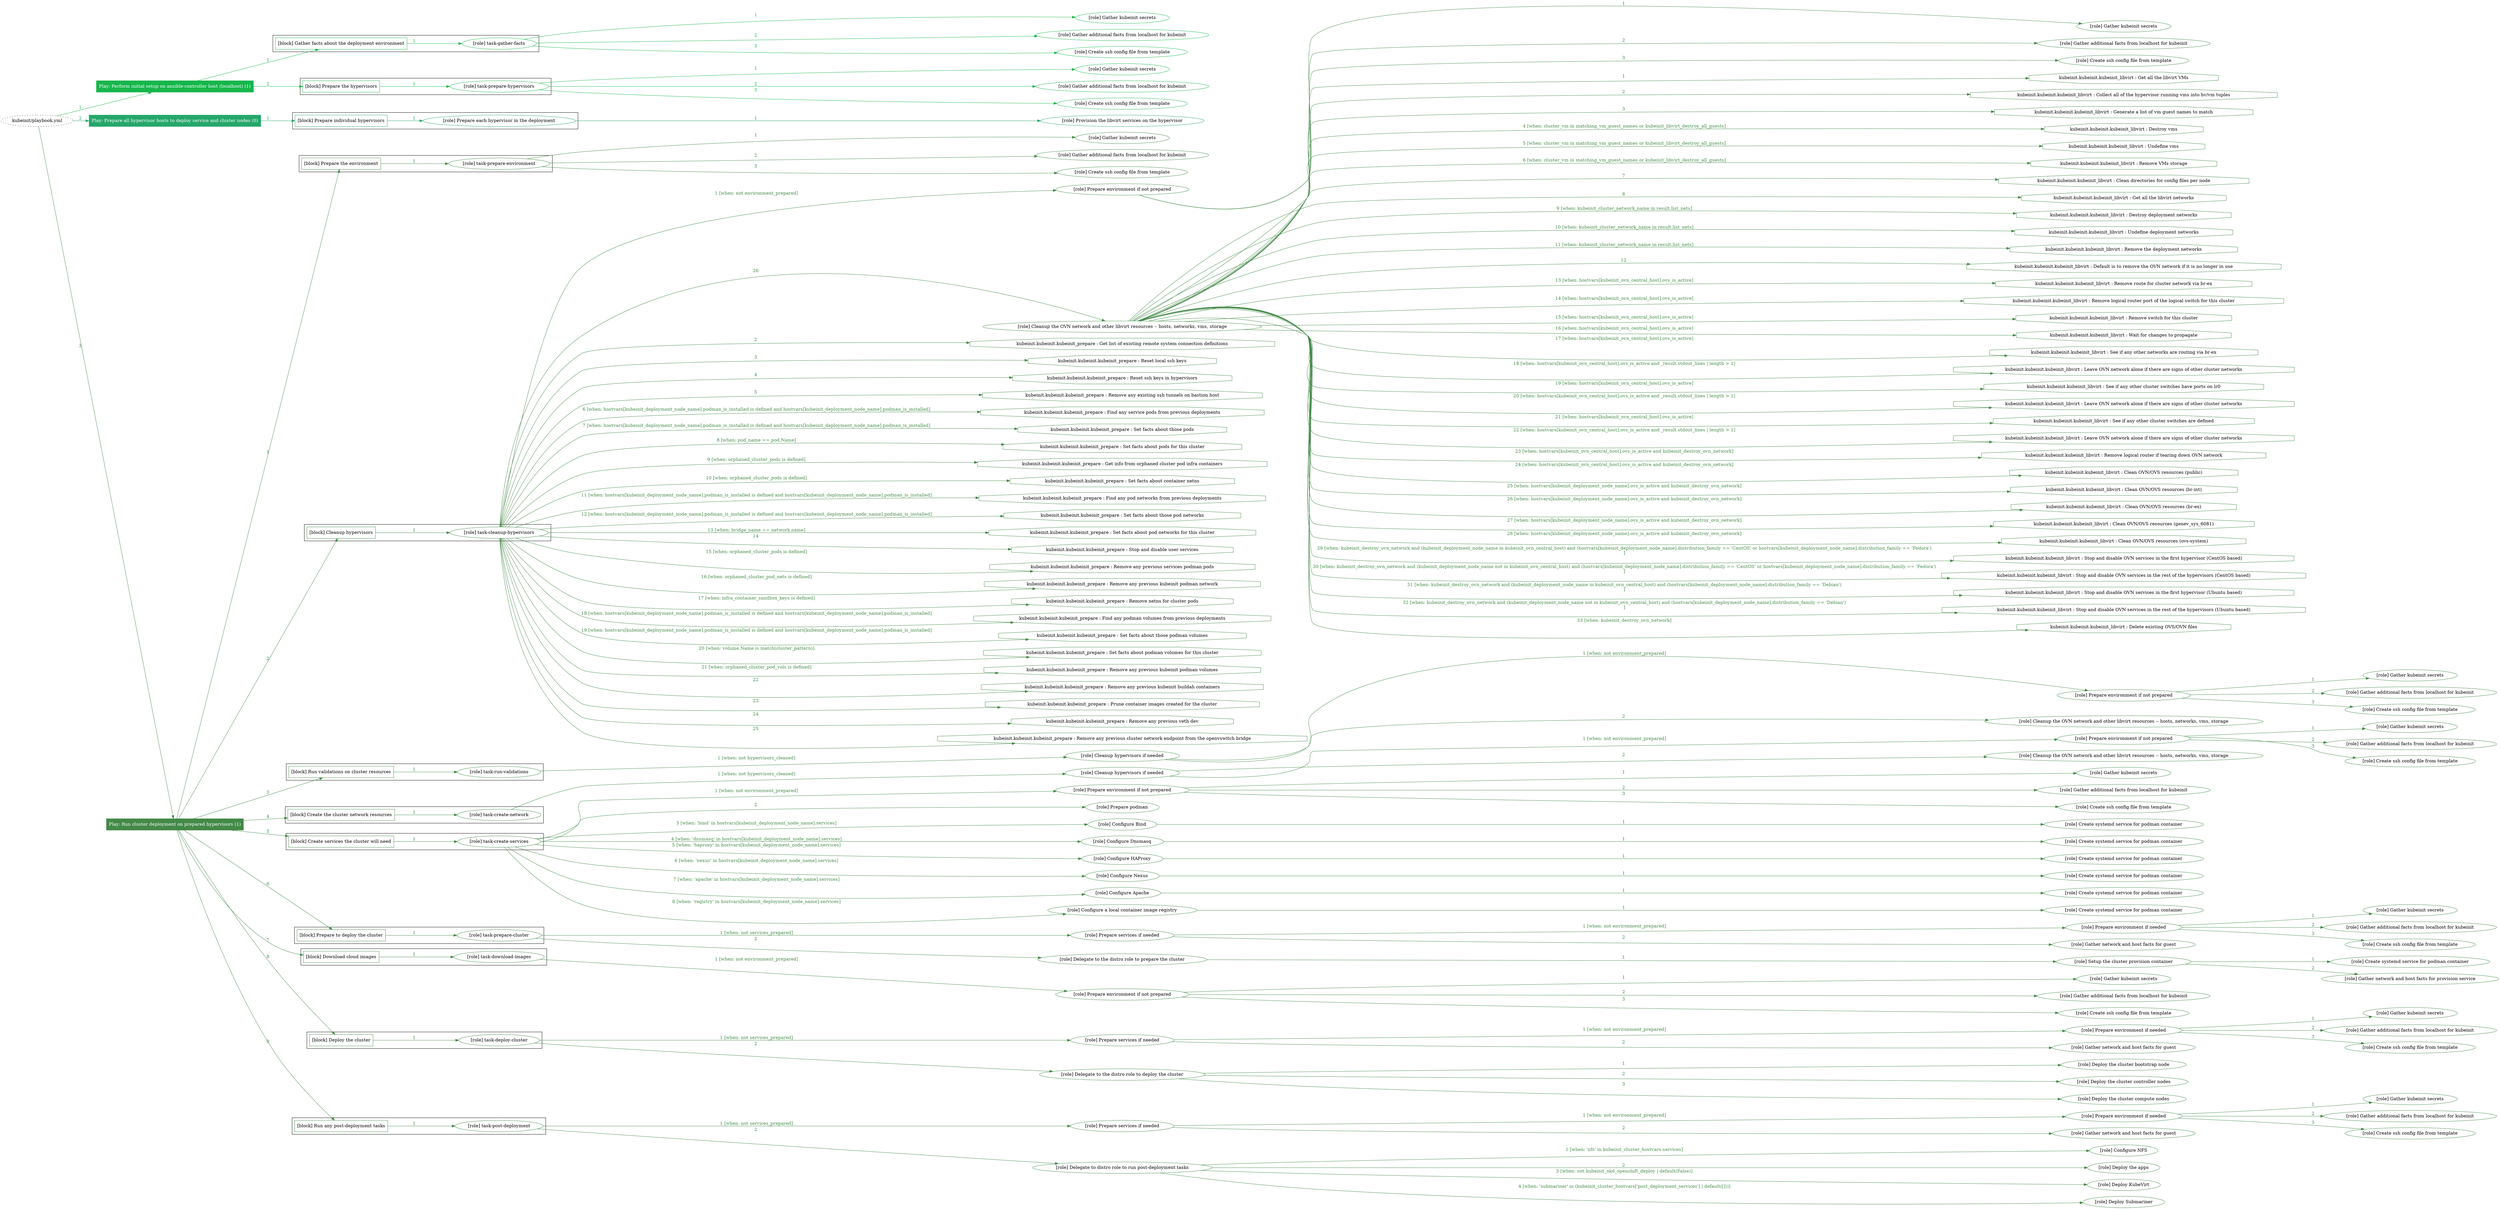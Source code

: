 digraph {
	graph [concentrate=true ordering=in rankdir=LR ratio=fill]
	edge [esep=5 sep=10]
	"kubeinit/playbook.yml" [URL="/home/runner/work/kubeinit/kubeinit/kubeinit/playbook.yml" id=playbook_39b511ca style=dotted]
	play_556a897e [label="Play: Perform initial setup on ansible-controller host (localhost) (1)" URL="/home/runner/work/kubeinit/kubeinit/kubeinit/playbook.yml" color="#16b64b" fontcolor="#ffffff" id=play_556a897e shape=box style=filled tooltip=localhost]
	"kubeinit/playbook.yml" -> play_556a897e [label="1 " color="#16b64b" fontcolor="#16b64b" id=edge_b754c1d7 labeltooltip="1 " tooltip="1 "]
	subgraph "Gather kubeinit secrets" {
		role_74173cf5 [label="[role] Gather kubeinit secrets" URL="/home/runner/.ansible/collections/ansible_collections/kubeinit/kubeinit/roles/kubeinit_prepare/tasks/gather_kubeinit_facts.yml" color="#16b64b" id=role_74173cf5 tooltip="Gather kubeinit secrets"]
	}
	subgraph "Gather additional facts from localhost for kubeinit" {
		role_3791c9a9 [label="[role] Gather additional facts from localhost for kubeinit" URL="/home/runner/.ansible/collections/ansible_collections/kubeinit/kubeinit/roles/kubeinit_prepare/tasks/gather_kubeinit_facts.yml" color="#16b64b" id=role_3791c9a9 tooltip="Gather additional facts from localhost for kubeinit"]
	}
	subgraph "Create ssh config file from template" {
		role_9d04d319 [label="[role] Create ssh config file from template" URL="/home/runner/.ansible/collections/ansible_collections/kubeinit/kubeinit/roles/kubeinit_prepare/tasks/gather_kubeinit_facts.yml" color="#16b64b" id=role_9d04d319 tooltip="Create ssh config file from template"]
	}
	subgraph "task-gather-facts" {
		role_cd438369 [label="[role] task-gather-facts" URL="/home/runner/work/kubeinit/kubeinit/kubeinit/playbook.yml" color="#16b64b" id=role_cd438369 tooltip="task-gather-facts"]
		role_cd438369 -> role_74173cf5 [label="1 " color="#16b64b" fontcolor="#16b64b" id=edge_ff2a8501 labeltooltip="1 " tooltip="1 "]
		role_cd438369 -> role_3791c9a9 [label="2 " color="#16b64b" fontcolor="#16b64b" id=edge_0ddb9e00 labeltooltip="2 " tooltip="2 "]
		role_cd438369 -> role_9d04d319 [label="3 " color="#16b64b" fontcolor="#16b64b" id=edge_db141d34 labeltooltip="3 " tooltip="3 "]
	}
	subgraph "Gather kubeinit secrets" {
		role_4eac65a7 [label="[role] Gather kubeinit secrets" URL="/home/runner/.ansible/collections/ansible_collections/kubeinit/kubeinit/roles/kubeinit_prepare/tasks/gather_kubeinit_facts.yml" color="#16b64b" id=role_4eac65a7 tooltip="Gather kubeinit secrets"]
	}
	subgraph "Gather additional facts from localhost for kubeinit" {
		role_4b792030 [label="[role] Gather additional facts from localhost for kubeinit" URL="/home/runner/.ansible/collections/ansible_collections/kubeinit/kubeinit/roles/kubeinit_prepare/tasks/gather_kubeinit_facts.yml" color="#16b64b" id=role_4b792030 tooltip="Gather additional facts from localhost for kubeinit"]
	}
	subgraph "Create ssh config file from template" {
		role_4aa2b46a [label="[role] Create ssh config file from template" URL="/home/runner/.ansible/collections/ansible_collections/kubeinit/kubeinit/roles/kubeinit_prepare/tasks/gather_kubeinit_facts.yml" color="#16b64b" id=role_4aa2b46a tooltip="Create ssh config file from template"]
	}
	subgraph "task-prepare-hypervisors" {
		role_c8935ff9 [label="[role] task-prepare-hypervisors" URL="/home/runner/work/kubeinit/kubeinit/kubeinit/playbook.yml" color="#16b64b" id=role_c8935ff9 tooltip="task-prepare-hypervisors"]
		role_c8935ff9 -> role_4eac65a7 [label="1 " color="#16b64b" fontcolor="#16b64b" id=edge_de772530 labeltooltip="1 " tooltip="1 "]
		role_c8935ff9 -> role_4b792030 [label="2 " color="#16b64b" fontcolor="#16b64b" id=edge_7bbd17b2 labeltooltip="2 " tooltip="2 "]
		role_c8935ff9 -> role_4aa2b46a [label="3 " color="#16b64b" fontcolor="#16b64b" id=edge_c647a3a8 labeltooltip="3 " tooltip="3 "]
	}
	subgraph "Play: Perform initial setup on ansible-controller host (localhost) (1)" {
		play_556a897e -> block_0cb9bf18 [label=1 color="#16b64b" fontcolor="#16b64b" id=edge_d5230e7b labeltooltip=1 tooltip=1]
		subgraph cluster_block_0cb9bf18 {
			block_0cb9bf18 [label="[block] Gather facts about the deployment environment" URL="/home/runner/work/kubeinit/kubeinit/kubeinit/playbook.yml" color="#16b64b" id=block_0cb9bf18 labeltooltip="Gather facts about the deployment environment" shape=box tooltip="Gather facts about the deployment environment"]
			block_0cb9bf18 -> role_cd438369 [label="1 " color="#16b64b" fontcolor="#16b64b" id=edge_30b45fe7 labeltooltip="1 " tooltip="1 "]
		}
		play_556a897e -> block_af781478 [label=2 color="#16b64b" fontcolor="#16b64b" id=edge_48c499fb labeltooltip=2 tooltip=2]
		subgraph cluster_block_af781478 {
			block_af781478 [label="[block] Prepare the hypervisors" URL="/home/runner/work/kubeinit/kubeinit/kubeinit/playbook.yml" color="#16b64b" id=block_af781478 labeltooltip="Prepare the hypervisors" shape=box tooltip="Prepare the hypervisors"]
			block_af781478 -> role_c8935ff9 [label="1 " color="#16b64b" fontcolor="#16b64b" id=edge_9ccb31e0 labeltooltip="1 " tooltip="1 "]
		}
	}
	play_5599730d [label="Play: Prepare all hypervisor hosts to deploy service and cluster nodes (0)" URL="/home/runner/work/kubeinit/kubeinit/kubeinit/playbook.yml" color="#25a76a" fontcolor="#ffffff" id=play_5599730d shape=box style=filled tooltip="Play: Prepare all hypervisor hosts to deploy service and cluster nodes (0)"]
	"kubeinit/playbook.yml" -> play_5599730d [label="2 " color="#25a76a" fontcolor="#25a76a" id=edge_8ff40494 labeltooltip="2 " tooltip="2 "]
	subgraph "Provision the libvirt services on the hypervisor" {
		role_40310684 [label="[role] Provision the libvirt services on the hypervisor" URL="/home/runner/.ansible/collections/ansible_collections/kubeinit/kubeinit/roles/kubeinit_prepare/tasks/prepare_hypervisor.yml" color="#25a76a" id=role_40310684 tooltip="Provision the libvirt services on the hypervisor"]
	}
	subgraph "Prepare each hypervisor in the deployment" {
		role_73cc7a55 [label="[role] Prepare each hypervisor in the deployment" URL="/home/runner/work/kubeinit/kubeinit/kubeinit/playbook.yml" color="#25a76a" id=role_73cc7a55 tooltip="Prepare each hypervisor in the deployment"]
		role_73cc7a55 -> role_40310684 [label="1 " color="#25a76a" fontcolor="#25a76a" id=edge_c395fb5c labeltooltip="1 " tooltip="1 "]
	}
	subgraph "Play: Prepare all hypervisor hosts to deploy service and cluster nodes (0)" {
		play_5599730d -> block_8a6104cd [label=1 color="#25a76a" fontcolor="#25a76a" id=edge_2735ad42 labeltooltip=1 tooltip=1]
		subgraph cluster_block_8a6104cd {
			block_8a6104cd [label="[block] Prepare individual hypervisors" URL="/home/runner/work/kubeinit/kubeinit/kubeinit/playbook.yml" color="#25a76a" id=block_8a6104cd labeltooltip="Prepare individual hypervisors" shape=box tooltip="Prepare individual hypervisors"]
			block_8a6104cd -> role_73cc7a55 [label="1 " color="#25a76a" fontcolor="#25a76a" id=edge_37f290e4 labeltooltip="1 " tooltip="1 "]
		}
	}
	play_6f7c35df [label="Play: Run cluster deployment on prepared hypervisors (1)" URL="/home/runner/work/kubeinit/kubeinit/kubeinit/playbook.yml" color="#438947" fontcolor="#ffffff" id=play_6f7c35df shape=box style=filled tooltip=localhost]
	"kubeinit/playbook.yml" -> play_6f7c35df [label="3 " color="#438947" fontcolor="#438947" id=edge_030c67bd labeltooltip="3 " tooltip="3 "]
	subgraph "Gather kubeinit secrets" {
		role_537c4b26 [label="[role] Gather kubeinit secrets" URL="/home/runner/.ansible/collections/ansible_collections/kubeinit/kubeinit/roles/kubeinit_prepare/tasks/gather_kubeinit_facts.yml" color="#438947" id=role_537c4b26 tooltip="Gather kubeinit secrets"]
	}
	subgraph "Gather additional facts from localhost for kubeinit" {
		role_c7c07682 [label="[role] Gather additional facts from localhost for kubeinit" URL="/home/runner/.ansible/collections/ansible_collections/kubeinit/kubeinit/roles/kubeinit_prepare/tasks/gather_kubeinit_facts.yml" color="#438947" id=role_c7c07682 tooltip="Gather additional facts from localhost for kubeinit"]
	}
	subgraph "Create ssh config file from template" {
		role_183d7b48 [label="[role] Create ssh config file from template" URL="/home/runner/.ansible/collections/ansible_collections/kubeinit/kubeinit/roles/kubeinit_prepare/tasks/gather_kubeinit_facts.yml" color="#438947" id=role_183d7b48 tooltip="Create ssh config file from template"]
	}
	subgraph "task-prepare-environment" {
		role_344b986f [label="[role] task-prepare-environment" URL="/home/runner/work/kubeinit/kubeinit/kubeinit/playbook.yml" color="#438947" id=role_344b986f tooltip="task-prepare-environment"]
		role_344b986f -> role_537c4b26 [label="1 " color="#438947" fontcolor="#438947" id=edge_6177e8a6 labeltooltip="1 " tooltip="1 "]
		role_344b986f -> role_c7c07682 [label="2 " color="#438947" fontcolor="#438947" id=edge_d983c1e2 labeltooltip="2 " tooltip="2 "]
		role_344b986f -> role_183d7b48 [label="3 " color="#438947" fontcolor="#438947" id=edge_9303382a labeltooltip="3 " tooltip="3 "]
	}
	subgraph "Gather kubeinit secrets" {
		role_6efecad7 [label="[role] Gather kubeinit secrets" URL="/home/runner/.ansible/collections/ansible_collections/kubeinit/kubeinit/roles/kubeinit_prepare/tasks/gather_kubeinit_facts.yml" color="#438947" id=role_6efecad7 tooltip="Gather kubeinit secrets"]
	}
	subgraph "Gather additional facts from localhost for kubeinit" {
		role_67af6b84 [label="[role] Gather additional facts from localhost for kubeinit" URL="/home/runner/.ansible/collections/ansible_collections/kubeinit/kubeinit/roles/kubeinit_prepare/tasks/gather_kubeinit_facts.yml" color="#438947" id=role_67af6b84 tooltip="Gather additional facts from localhost for kubeinit"]
	}
	subgraph "Create ssh config file from template" {
		role_5895c0d4 [label="[role] Create ssh config file from template" URL="/home/runner/.ansible/collections/ansible_collections/kubeinit/kubeinit/roles/kubeinit_prepare/tasks/gather_kubeinit_facts.yml" color="#438947" id=role_5895c0d4 tooltip="Create ssh config file from template"]
	}
	subgraph "Prepare environment if not prepared" {
		role_d3ba11b2 [label="[role] Prepare environment if not prepared" URL="/home/runner/.ansible/collections/ansible_collections/kubeinit/kubeinit/roles/kubeinit_prepare/tasks/cleanup_hypervisors.yml" color="#438947" id=role_d3ba11b2 tooltip="Prepare environment if not prepared"]
		role_d3ba11b2 -> role_6efecad7 [label="1 " color="#438947" fontcolor="#438947" id=edge_e0a01436 labeltooltip="1 " tooltip="1 "]
		role_d3ba11b2 -> role_67af6b84 [label="2 " color="#438947" fontcolor="#438947" id=edge_e3c82adb labeltooltip="2 " tooltip="2 "]
		role_d3ba11b2 -> role_5895c0d4 [label="3 " color="#438947" fontcolor="#438947" id=edge_738759c1 labeltooltip="3 " tooltip="3 "]
	}
	subgraph "Cleanup the OVN network and other libvirt resources -- hosts, networks, vms, storage" {
		role_bfed8be1 [label="[role] Cleanup the OVN network and other libvirt resources -- hosts, networks, vms, storage" URL="/home/runner/.ansible/collections/ansible_collections/kubeinit/kubeinit/roles/kubeinit_prepare/tasks/cleanup_hypervisors.yml" color="#438947" id=role_bfed8be1 tooltip="Cleanup the OVN network and other libvirt resources -- hosts, networks, vms, storage"]
		task_8336aa5d [label="kubeinit.kubeinit.kubeinit_libvirt : Get all the libvirt VMs" URL="/home/runner/.ansible/collections/ansible_collections/kubeinit/kubeinit/roles/kubeinit_libvirt/tasks/cleanup_libvirt.yml" color="#438947" id=task_8336aa5d shape=octagon tooltip="kubeinit.kubeinit.kubeinit_libvirt : Get all the libvirt VMs"]
		role_bfed8be1 -> task_8336aa5d [label="1 " color="#438947" fontcolor="#438947" id=edge_452ba4c1 labeltooltip="1 " tooltip="1 "]
		task_8a5ca2d1 [label="kubeinit.kubeinit.kubeinit_libvirt : Collect all of the hypervisor running vms into hv/vm tuples" URL="/home/runner/.ansible/collections/ansible_collections/kubeinit/kubeinit/roles/kubeinit_libvirt/tasks/cleanup_libvirt.yml" color="#438947" id=task_8a5ca2d1 shape=octagon tooltip="kubeinit.kubeinit.kubeinit_libvirt : Collect all of the hypervisor running vms into hv/vm tuples"]
		role_bfed8be1 -> task_8a5ca2d1 [label="2 " color="#438947" fontcolor="#438947" id=edge_bc839d3a labeltooltip="2 " tooltip="2 "]
		task_be50b8dc [label="kubeinit.kubeinit.kubeinit_libvirt : Generate a list of vm guest names to match" URL="/home/runner/.ansible/collections/ansible_collections/kubeinit/kubeinit/roles/kubeinit_libvirt/tasks/cleanup_libvirt.yml" color="#438947" id=task_be50b8dc shape=octagon tooltip="kubeinit.kubeinit.kubeinit_libvirt : Generate a list of vm guest names to match"]
		role_bfed8be1 -> task_be50b8dc [label="3 " color="#438947" fontcolor="#438947" id=edge_0542315e labeltooltip="3 " tooltip="3 "]
		task_64a49cd1 [label="kubeinit.kubeinit.kubeinit_libvirt : Destroy vms" URL="/home/runner/.ansible/collections/ansible_collections/kubeinit/kubeinit/roles/kubeinit_libvirt/tasks/cleanup_libvirt.yml" color="#438947" id=task_64a49cd1 shape=octagon tooltip="kubeinit.kubeinit.kubeinit_libvirt : Destroy vms"]
		role_bfed8be1 -> task_64a49cd1 [label="4 [when: cluster_vm in matching_vm_guest_names or kubeinit_libvirt_destroy_all_guests]" color="#438947" fontcolor="#438947" id=edge_97283369 labeltooltip="4 [when: cluster_vm in matching_vm_guest_names or kubeinit_libvirt_destroy_all_guests]" tooltip="4 [when: cluster_vm in matching_vm_guest_names or kubeinit_libvirt_destroy_all_guests]"]
		task_b1ebf02c [label="kubeinit.kubeinit.kubeinit_libvirt : Undefine vms" URL="/home/runner/.ansible/collections/ansible_collections/kubeinit/kubeinit/roles/kubeinit_libvirt/tasks/cleanup_libvirt.yml" color="#438947" id=task_b1ebf02c shape=octagon tooltip="kubeinit.kubeinit.kubeinit_libvirt : Undefine vms"]
		role_bfed8be1 -> task_b1ebf02c [label="5 [when: cluster_vm in matching_vm_guest_names or kubeinit_libvirt_destroy_all_guests]" color="#438947" fontcolor="#438947" id=edge_452bca19 labeltooltip="5 [when: cluster_vm in matching_vm_guest_names or kubeinit_libvirt_destroy_all_guests]" tooltip="5 [when: cluster_vm in matching_vm_guest_names or kubeinit_libvirt_destroy_all_guests]"]
		task_50939fda [label="kubeinit.kubeinit.kubeinit_libvirt : Remove VMs storage" URL="/home/runner/.ansible/collections/ansible_collections/kubeinit/kubeinit/roles/kubeinit_libvirt/tasks/cleanup_libvirt.yml" color="#438947" id=task_50939fda shape=octagon tooltip="kubeinit.kubeinit.kubeinit_libvirt : Remove VMs storage"]
		role_bfed8be1 -> task_50939fda [label="6 [when: cluster_vm in matching_vm_guest_names or kubeinit_libvirt_destroy_all_guests]" color="#438947" fontcolor="#438947" id=edge_ccdef84a labeltooltip="6 [when: cluster_vm in matching_vm_guest_names or kubeinit_libvirt_destroy_all_guests]" tooltip="6 [when: cluster_vm in matching_vm_guest_names or kubeinit_libvirt_destroy_all_guests]"]
		task_90797fd1 [label="kubeinit.kubeinit.kubeinit_libvirt : Clean directories for config files per node" URL="/home/runner/.ansible/collections/ansible_collections/kubeinit/kubeinit/roles/kubeinit_libvirt/tasks/cleanup_libvirt.yml" color="#438947" id=task_90797fd1 shape=octagon tooltip="kubeinit.kubeinit.kubeinit_libvirt : Clean directories for config files per node"]
		role_bfed8be1 -> task_90797fd1 [label="7 " color="#438947" fontcolor="#438947" id=edge_7960426a labeltooltip="7 " tooltip="7 "]
		task_5f20ffe8 [label="kubeinit.kubeinit.kubeinit_libvirt : Get all the libvirt networks" URL="/home/runner/.ansible/collections/ansible_collections/kubeinit/kubeinit/roles/kubeinit_libvirt/tasks/cleanup_libvirt.yml" color="#438947" id=task_5f20ffe8 shape=octagon tooltip="kubeinit.kubeinit.kubeinit_libvirt : Get all the libvirt networks"]
		role_bfed8be1 -> task_5f20ffe8 [label="8 " color="#438947" fontcolor="#438947" id=edge_1d2c37a5 labeltooltip="8 " tooltip="8 "]
		task_0ffc94dd [label="kubeinit.kubeinit.kubeinit_libvirt : Destroy deployment networks" URL="/home/runner/.ansible/collections/ansible_collections/kubeinit/kubeinit/roles/kubeinit_libvirt/tasks/cleanup_libvirt.yml" color="#438947" id=task_0ffc94dd shape=octagon tooltip="kubeinit.kubeinit.kubeinit_libvirt : Destroy deployment networks"]
		role_bfed8be1 -> task_0ffc94dd [label="9 [when: kubeinit_cluster_network_name in result.list_nets]" color="#438947" fontcolor="#438947" id=edge_1349162f labeltooltip="9 [when: kubeinit_cluster_network_name in result.list_nets]" tooltip="9 [when: kubeinit_cluster_network_name in result.list_nets]"]
		task_b9061469 [label="kubeinit.kubeinit.kubeinit_libvirt : Undefine deployment networks" URL="/home/runner/.ansible/collections/ansible_collections/kubeinit/kubeinit/roles/kubeinit_libvirt/tasks/cleanup_libvirt.yml" color="#438947" id=task_b9061469 shape=octagon tooltip="kubeinit.kubeinit.kubeinit_libvirt : Undefine deployment networks"]
		role_bfed8be1 -> task_b9061469 [label="10 [when: kubeinit_cluster_network_name in result.list_nets]" color="#438947" fontcolor="#438947" id=edge_4719a9e4 labeltooltip="10 [when: kubeinit_cluster_network_name in result.list_nets]" tooltip="10 [when: kubeinit_cluster_network_name in result.list_nets]"]
		task_a1ed3013 [label="kubeinit.kubeinit.kubeinit_libvirt : Remove the deployment networks" URL="/home/runner/.ansible/collections/ansible_collections/kubeinit/kubeinit/roles/kubeinit_libvirt/tasks/cleanup_libvirt.yml" color="#438947" id=task_a1ed3013 shape=octagon tooltip="kubeinit.kubeinit.kubeinit_libvirt : Remove the deployment networks"]
		role_bfed8be1 -> task_a1ed3013 [label="11 [when: kubeinit_cluster_network_name in result.list_nets]" color="#438947" fontcolor="#438947" id=edge_0882140b labeltooltip="11 [when: kubeinit_cluster_network_name in result.list_nets]" tooltip="11 [when: kubeinit_cluster_network_name in result.list_nets]"]
		task_6c78f00f [label="kubeinit.kubeinit.kubeinit_libvirt : Default is to remove the OVN network if it is no longer in use" URL="/home/runner/.ansible/collections/ansible_collections/kubeinit/kubeinit/roles/kubeinit_libvirt/tasks/cleanup_libvirt.yml" color="#438947" id=task_6c78f00f shape=octagon tooltip="kubeinit.kubeinit.kubeinit_libvirt : Default is to remove the OVN network if it is no longer in use"]
		role_bfed8be1 -> task_6c78f00f [label="12 " color="#438947" fontcolor="#438947" id=edge_6aaa020c labeltooltip="12 " tooltip="12 "]
		task_e9531af5 [label="kubeinit.kubeinit.kubeinit_libvirt : Remove route for cluster network via br-ex" URL="/home/runner/.ansible/collections/ansible_collections/kubeinit/kubeinit/roles/kubeinit_libvirt/tasks/cleanup_libvirt.yml" color="#438947" id=task_e9531af5 shape=octagon tooltip="kubeinit.kubeinit.kubeinit_libvirt : Remove route for cluster network via br-ex"]
		role_bfed8be1 -> task_e9531af5 [label="13 [when: hostvars[kubeinit_ovn_central_host].ovs_is_active]" color="#438947" fontcolor="#438947" id=edge_cb5323d7 labeltooltip="13 [when: hostvars[kubeinit_ovn_central_host].ovs_is_active]" tooltip="13 [when: hostvars[kubeinit_ovn_central_host].ovs_is_active]"]
		task_cd4aa447 [label="kubeinit.kubeinit.kubeinit_libvirt : Remove logical router port of the logical switch for this cluster" URL="/home/runner/.ansible/collections/ansible_collections/kubeinit/kubeinit/roles/kubeinit_libvirt/tasks/cleanup_libvirt.yml" color="#438947" id=task_cd4aa447 shape=octagon tooltip="kubeinit.kubeinit.kubeinit_libvirt : Remove logical router port of the logical switch for this cluster"]
		role_bfed8be1 -> task_cd4aa447 [label="14 [when: hostvars[kubeinit_ovn_central_host].ovs_is_active]" color="#438947" fontcolor="#438947" id=edge_d69d43d2 labeltooltip="14 [when: hostvars[kubeinit_ovn_central_host].ovs_is_active]" tooltip="14 [when: hostvars[kubeinit_ovn_central_host].ovs_is_active]"]
		task_b0094876 [label="kubeinit.kubeinit.kubeinit_libvirt : Remove switch for this cluster" URL="/home/runner/.ansible/collections/ansible_collections/kubeinit/kubeinit/roles/kubeinit_libvirt/tasks/cleanup_libvirt.yml" color="#438947" id=task_b0094876 shape=octagon tooltip="kubeinit.kubeinit.kubeinit_libvirt : Remove switch for this cluster"]
		role_bfed8be1 -> task_b0094876 [label="15 [when: hostvars[kubeinit_ovn_central_host].ovs_is_active]" color="#438947" fontcolor="#438947" id=edge_23d0d936 labeltooltip="15 [when: hostvars[kubeinit_ovn_central_host].ovs_is_active]" tooltip="15 [when: hostvars[kubeinit_ovn_central_host].ovs_is_active]"]
		task_02a1d071 [label="kubeinit.kubeinit.kubeinit_libvirt : Wait for changes to propagate" URL="/home/runner/.ansible/collections/ansible_collections/kubeinit/kubeinit/roles/kubeinit_libvirt/tasks/cleanup_libvirt.yml" color="#438947" id=task_02a1d071 shape=octagon tooltip="kubeinit.kubeinit.kubeinit_libvirt : Wait for changes to propagate"]
		role_bfed8be1 -> task_02a1d071 [label="16 [when: hostvars[kubeinit_ovn_central_host].ovs_is_active]" color="#438947" fontcolor="#438947" id=edge_c1ac01c6 labeltooltip="16 [when: hostvars[kubeinit_ovn_central_host].ovs_is_active]" tooltip="16 [when: hostvars[kubeinit_ovn_central_host].ovs_is_active]"]
		task_196ff6ed [label="kubeinit.kubeinit.kubeinit_libvirt : See if any other networks are routing via br-ex" URL="/home/runner/.ansible/collections/ansible_collections/kubeinit/kubeinit/roles/kubeinit_libvirt/tasks/cleanup_libvirt.yml" color="#438947" id=task_196ff6ed shape=octagon tooltip="kubeinit.kubeinit.kubeinit_libvirt : See if any other networks are routing via br-ex"]
		role_bfed8be1 -> task_196ff6ed [label="17 [when: hostvars[kubeinit_ovn_central_host].ovs_is_active]" color="#438947" fontcolor="#438947" id=edge_5252c6dc labeltooltip="17 [when: hostvars[kubeinit_ovn_central_host].ovs_is_active]" tooltip="17 [when: hostvars[kubeinit_ovn_central_host].ovs_is_active]"]
		task_2b670536 [label="kubeinit.kubeinit.kubeinit_libvirt : Leave OVN network alone if there are signs of other cluster networks" URL="/home/runner/.ansible/collections/ansible_collections/kubeinit/kubeinit/roles/kubeinit_libvirt/tasks/cleanup_libvirt.yml" color="#438947" id=task_2b670536 shape=octagon tooltip="kubeinit.kubeinit.kubeinit_libvirt : Leave OVN network alone if there are signs of other cluster networks"]
		role_bfed8be1 -> task_2b670536 [label="18 [when: hostvars[kubeinit_ovn_central_host].ovs_is_active and _result.stdout_lines | length > 1]" color="#438947" fontcolor="#438947" id=edge_9b98ddc7 labeltooltip="18 [when: hostvars[kubeinit_ovn_central_host].ovs_is_active and _result.stdout_lines | length > 1]" tooltip="18 [when: hostvars[kubeinit_ovn_central_host].ovs_is_active and _result.stdout_lines | length > 1]"]
		task_aa733cfa [label="kubeinit.kubeinit.kubeinit_libvirt : See if any other cluster switches have ports on lr0" URL="/home/runner/.ansible/collections/ansible_collections/kubeinit/kubeinit/roles/kubeinit_libvirt/tasks/cleanup_libvirt.yml" color="#438947" id=task_aa733cfa shape=octagon tooltip="kubeinit.kubeinit.kubeinit_libvirt : See if any other cluster switches have ports on lr0"]
		role_bfed8be1 -> task_aa733cfa [label="19 [when: hostvars[kubeinit_ovn_central_host].ovs_is_active]" color="#438947" fontcolor="#438947" id=edge_2bc23254 labeltooltip="19 [when: hostvars[kubeinit_ovn_central_host].ovs_is_active]" tooltip="19 [when: hostvars[kubeinit_ovn_central_host].ovs_is_active]"]
		task_924c72ea [label="kubeinit.kubeinit.kubeinit_libvirt : Leave OVN network alone if there are signs of other cluster networks" URL="/home/runner/.ansible/collections/ansible_collections/kubeinit/kubeinit/roles/kubeinit_libvirt/tasks/cleanup_libvirt.yml" color="#438947" id=task_924c72ea shape=octagon tooltip="kubeinit.kubeinit.kubeinit_libvirt : Leave OVN network alone if there are signs of other cluster networks"]
		role_bfed8be1 -> task_924c72ea [label="20 [when: hostvars[kubeinit_ovn_central_host].ovs_is_active and _result.stdout_lines | length > 1]" color="#438947" fontcolor="#438947" id=edge_38260e32 labeltooltip="20 [when: hostvars[kubeinit_ovn_central_host].ovs_is_active and _result.stdout_lines | length > 1]" tooltip="20 [when: hostvars[kubeinit_ovn_central_host].ovs_is_active and _result.stdout_lines | length > 1]"]
		task_a191a356 [label="kubeinit.kubeinit.kubeinit_libvirt : See if any other cluster switches are defined" URL="/home/runner/.ansible/collections/ansible_collections/kubeinit/kubeinit/roles/kubeinit_libvirt/tasks/cleanup_libvirt.yml" color="#438947" id=task_a191a356 shape=octagon tooltip="kubeinit.kubeinit.kubeinit_libvirt : See if any other cluster switches are defined"]
		role_bfed8be1 -> task_a191a356 [label="21 [when: hostvars[kubeinit_ovn_central_host].ovs_is_active]" color="#438947" fontcolor="#438947" id=edge_36d12473 labeltooltip="21 [when: hostvars[kubeinit_ovn_central_host].ovs_is_active]" tooltip="21 [when: hostvars[kubeinit_ovn_central_host].ovs_is_active]"]
		task_1d54c22f [label="kubeinit.kubeinit.kubeinit_libvirt : Leave OVN network alone if there are signs of other cluster networks" URL="/home/runner/.ansible/collections/ansible_collections/kubeinit/kubeinit/roles/kubeinit_libvirt/tasks/cleanup_libvirt.yml" color="#438947" id=task_1d54c22f shape=octagon tooltip="kubeinit.kubeinit.kubeinit_libvirt : Leave OVN network alone if there are signs of other cluster networks"]
		role_bfed8be1 -> task_1d54c22f [label="22 [when: hostvars[kubeinit_ovn_central_host].ovs_is_active and _result.stdout_lines | length > 1]" color="#438947" fontcolor="#438947" id=edge_7bd5e357 labeltooltip="22 [when: hostvars[kubeinit_ovn_central_host].ovs_is_active and _result.stdout_lines | length > 1]" tooltip="22 [when: hostvars[kubeinit_ovn_central_host].ovs_is_active and _result.stdout_lines | length > 1]"]
		task_ed4c5578 [label="kubeinit.kubeinit.kubeinit_libvirt : Remove logical router if tearing down OVN network" URL="/home/runner/.ansible/collections/ansible_collections/kubeinit/kubeinit/roles/kubeinit_libvirt/tasks/cleanup_libvirt.yml" color="#438947" id=task_ed4c5578 shape=octagon tooltip="kubeinit.kubeinit.kubeinit_libvirt : Remove logical router if tearing down OVN network"]
		role_bfed8be1 -> task_ed4c5578 [label="23 [when: hostvars[kubeinit_ovn_central_host].ovs_is_active and kubeinit_destroy_ovn_network]" color="#438947" fontcolor="#438947" id=edge_4331c7a0 labeltooltip="23 [when: hostvars[kubeinit_ovn_central_host].ovs_is_active and kubeinit_destroy_ovn_network]" tooltip="23 [when: hostvars[kubeinit_ovn_central_host].ovs_is_active and kubeinit_destroy_ovn_network]"]
		task_656a71fa [label="kubeinit.kubeinit.kubeinit_libvirt : Clean OVN/OVS resources (public)" URL="/home/runner/.ansible/collections/ansible_collections/kubeinit/kubeinit/roles/kubeinit_libvirt/tasks/cleanup_libvirt.yml" color="#438947" id=task_656a71fa shape=octagon tooltip="kubeinit.kubeinit.kubeinit_libvirt : Clean OVN/OVS resources (public)"]
		role_bfed8be1 -> task_656a71fa [label="24 [when: hostvars[kubeinit_ovn_central_host].ovs_is_active and kubeinit_destroy_ovn_network]" color="#438947" fontcolor="#438947" id=edge_e56762c4 labeltooltip="24 [when: hostvars[kubeinit_ovn_central_host].ovs_is_active and kubeinit_destroy_ovn_network]" tooltip="24 [when: hostvars[kubeinit_ovn_central_host].ovs_is_active and kubeinit_destroy_ovn_network]"]
		task_e8b3fd1e [label="kubeinit.kubeinit.kubeinit_libvirt : Clean OVN/OVS resources (br-int)" URL="/home/runner/.ansible/collections/ansible_collections/kubeinit/kubeinit/roles/kubeinit_libvirt/tasks/cleanup_libvirt.yml" color="#438947" id=task_e8b3fd1e shape=octagon tooltip="kubeinit.kubeinit.kubeinit_libvirt : Clean OVN/OVS resources (br-int)"]
		role_bfed8be1 -> task_e8b3fd1e [label="25 [when: hostvars[kubeinit_deployment_node_name].ovs_is_active and kubeinit_destroy_ovn_network]" color="#438947" fontcolor="#438947" id=edge_49785808 labeltooltip="25 [when: hostvars[kubeinit_deployment_node_name].ovs_is_active and kubeinit_destroy_ovn_network]" tooltip="25 [when: hostvars[kubeinit_deployment_node_name].ovs_is_active and kubeinit_destroy_ovn_network]"]
		task_d31c0975 [label="kubeinit.kubeinit.kubeinit_libvirt : Clean OVN/OVS resources (br-ex)" URL="/home/runner/.ansible/collections/ansible_collections/kubeinit/kubeinit/roles/kubeinit_libvirt/tasks/cleanup_libvirt.yml" color="#438947" id=task_d31c0975 shape=octagon tooltip="kubeinit.kubeinit.kubeinit_libvirt : Clean OVN/OVS resources (br-ex)"]
		role_bfed8be1 -> task_d31c0975 [label="26 [when: hostvars[kubeinit_deployment_node_name].ovs_is_active and kubeinit_destroy_ovn_network]" color="#438947" fontcolor="#438947" id=edge_31b80ac4 labeltooltip="26 [when: hostvars[kubeinit_deployment_node_name].ovs_is_active and kubeinit_destroy_ovn_network]" tooltip="26 [when: hostvars[kubeinit_deployment_node_name].ovs_is_active and kubeinit_destroy_ovn_network]"]
		task_0b790698 [label="kubeinit.kubeinit.kubeinit_libvirt : Clean OVN/OVS resources (genev_sys_6081)" URL="/home/runner/.ansible/collections/ansible_collections/kubeinit/kubeinit/roles/kubeinit_libvirt/tasks/cleanup_libvirt.yml" color="#438947" id=task_0b790698 shape=octagon tooltip="kubeinit.kubeinit.kubeinit_libvirt : Clean OVN/OVS resources (genev_sys_6081)"]
		role_bfed8be1 -> task_0b790698 [label="27 [when: hostvars[kubeinit_deployment_node_name].ovs_is_active and kubeinit_destroy_ovn_network]" color="#438947" fontcolor="#438947" id=edge_ed5f4a05 labeltooltip="27 [when: hostvars[kubeinit_deployment_node_name].ovs_is_active and kubeinit_destroy_ovn_network]" tooltip="27 [when: hostvars[kubeinit_deployment_node_name].ovs_is_active and kubeinit_destroy_ovn_network]"]
		task_76f3bbfd [label="kubeinit.kubeinit.kubeinit_libvirt : Clean OVN/OVS resources (ovs-system)" URL="/home/runner/.ansible/collections/ansible_collections/kubeinit/kubeinit/roles/kubeinit_libvirt/tasks/cleanup_libvirt.yml" color="#438947" id=task_76f3bbfd shape=octagon tooltip="kubeinit.kubeinit.kubeinit_libvirt : Clean OVN/OVS resources (ovs-system)"]
		role_bfed8be1 -> task_76f3bbfd [label="28 [when: hostvars[kubeinit_deployment_node_name].ovs_is_active and kubeinit_destroy_ovn_network]" color="#438947" fontcolor="#438947" id=edge_47902acf labeltooltip="28 [when: hostvars[kubeinit_deployment_node_name].ovs_is_active and kubeinit_destroy_ovn_network]" tooltip="28 [when: hostvars[kubeinit_deployment_node_name].ovs_is_active and kubeinit_destroy_ovn_network]"]
		task_965cc050 [label="kubeinit.kubeinit.kubeinit_libvirt : Stop and disable OVN services in the first hypervisor (CentOS based)" URL="/home/runner/.ansible/collections/ansible_collections/kubeinit/kubeinit/roles/kubeinit_libvirt/tasks/cleanup_libvirt.yml" color="#438947" id=task_965cc050 shape=octagon tooltip="kubeinit.kubeinit.kubeinit_libvirt : Stop and disable OVN services in the first hypervisor (CentOS based)"]
		role_bfed8be1 -> task_965cc050 [label="29 [when: kubeinit_destroy_ovn_network and (kubeinit_deployment_node_name in kubeinit_ovn_central_host) and (hostvars[kubeinit_deployment_node_name].distribution_family == 'CentOS' or hostvars[kubeinit_deployment_node_name].distribution_family == 'Fedora')
]" color="#438947" fontcolor="#438947" id=edge_0551f02b labeltooltip="29 [when: kubeinit_destroy_ovn_network and (kubeinit_deployment_node_name in kubeinit_ovn_central_host) and (hostvars[kubeinit_deployment_node_name].distribution_family == 'CentOS' or hostvars[kubeinit_deployment_node_name].distribution_family == 'Fedora')
]" tooltip="29 [when: kubeinit_destroy_ovn_network and (kubeinit_deployment_node_name in kubeinit_ovn_central_host) and (hostvars[kubeinit_deployment_node_name].distribution_family == 'CentOS' or hostvars[kubeinit_deployment_node_name].distribution_family == 'Fedora')
]"]
		task_58056cc3 [label="kubeinit.kubeinit.kubeinit_libvirt : Stop and disable OVN services in the rest of the hypervisors (CentOS based)" URL="/home/runner/.ansible/collections/ansible_collections/kubeinit/kubeinit/roles/kubeinit_libvirt/tasks/cleanup_libvirt.yml" color="#438947" id=task_58056cc3 shape=octagon tooltip="kubeinit.kubeinit.kubeinit_libvirt : Stop and disable OVN services in the rest of the hypervisors (CentOS based)"]
		role_bfed8be1 -> task_58056cc3 [label="30 [when: kubeinit_destroy_ovn_network and (kubeinit_deployment_node_name not in kubeinit_ovn_central_host) and (hostvars[kubeinit_deployment_node_name].distribution_family == 'CentOS' or hostvars[kubeinit_deployment_node_name].distribution_family == 'Fedora')
]" color="#438947" fontcolor="#438947" id=edge_97d059c8 labeltooltip="30 [when: kubeinit_destroy_ovn_network and (kubeinit_deployment_node_name not in kubeinit_ovn_central_host) and (hostvars[kubeinit_deployment_node_name].distribution_family == 'CentOS' or hostvars[kubeinit_deployment_node_name].distribution_family == 'Fedora')
]" tooltip="30 [when: kubeinit_destroy_ovn_network and (kubeinit_deployment_node_name not in kubeinit_ovn_central_host) and (hostvars[kubeinit_deployment_node_name].distribution_family == 'CentOS' or hostvars[kubeinit_deployment_node_name].distribution_family == 'Fedora')
]"]
		task_1d1f05f6 [label="kubeinit.kubeinit.kubeinit_libvirt : Stop and disable OVN services in the first hypervisor (Ubuntu based)" URL="/home/runner/.ansible/collections/ansible_collections/kubeinit/kubeinit/roles/kubeinit_libvirt/tasks/cleanup_libvirt.yml" color="#438947" id=task_1d1f05f6 shape=octagon tooltip="kubeinit.kubeinit.kubeinit_libvirt : Stop and disable OVN services in the first hypervisor (Ubuntu based)"]
		role_bfed8be1 -> task_1d1f05f6 [label="31 [when: kubeinit_destroy_ovn_network and (kubeinit_deployment_node_name in kubeinit_ovn_central_host) and (hostvars[kubeinit_deployment_node_name].distribution_family == 'Debian')
]" color="#438947" fontcolor="#438947" id=edge_5f32fe91 labeltooltip="31 [when: kubeinit_destroy_ovn_network and (kubeinit_deployment_node_name in kubeinit_ovn_central_host) and (hostvars[kubeinit_deployment_node_name].distribution_family == 'Debian')
]" tooltip="31 [when: kubeinit_destroy_ovn_network and (kubeinit_deployment_node_name in kubeinit_ovn_central_host) and (hostvars[kubeinit_deployment_node_name].distribution_family == 'Debian')
]"]
		task_c76668d8 [label="kubeinit.kubeinit.kubeinit_libvirt : Stop and disable OVN services in the rest of the hypervisors (Ubuntu based)" URL="/home/runner/.ansible/collections/ansible_collections/kubeinit/kubeinit/roles/kubeinit_libvirt/tasks/cleanup_libvirt.yml" color="#438947" id=task_c76668d8 shape=octagon tooltip="kubeinit.kubeinit.kubeinit_libvirt : Stop and disable OVN services in the rest of the hypervisors (Ubuntu based)"]
		role_bfed8be1 -> task_c76668d8 [label="32 [when: kubeinit_destroy_ovn_network and (kubeinit_deployment_node_name not in kubeinit_ovn_central_host) and (hostvars[kubeinit_deployment_node_name].distribution_family == 'Debian')
]" color="#438947" fontcolor="#438947" id=edge_de4f6a69 labeltooltip="32 [when: kubeinit_destroy_ovn_network and (kubeinit_deployment_node_name not in kubeinit_ovn_central_host) and (hostvars[kubeinit_deployment_node_name].distribution_family == 'Debian')
]" tooltip="32 [when: kubeinit_destroy_ovn_network and (kubeinit_deployment_node_name not in kubeinit_ovn_central_host) and (hostvars[kubeinit_deployment_node_name].distribution_family == 'Debian')
]"]
		task_9b70b453 [label="kubeinit.kubeinit.kubeinit_libvirt : Delete existing OVS/OVN files" URL="/home/runner/.ansible/collections/ansible_collections/kubeinit/kubeinit/roles/kubeinit_libvirt/tasks/cleanup_libvirt.yml" color="#438947" id=task_9b70b453 shape=octagon tooltip="kubeinit.kubeinit.kubeinit_libvirt : Delete existing OVS/OVN files"]
		role_bfed8be1 -> task_9b70b453 [label="33 [when: kubeinit_destroy_ovn_network]" color="#438947" fontcolor="#438947" id=edge_d2138b4b labeltooltip="33 [when: kubeinit_destroy_ovn_network]" tooltip="33 [when: kubeinit_destroy_ovn_network]"]
	}
	subgraph "task-cleanup-hypervisors" {
		role_2a379deb [label="[role] task-cleanup-hypervisors" URL="/home/runner/work/kubeinit/kubeinit/kubeinit/playbook.yml" color="#438947" id=role_2a379deb tooltip="task-cleanup-hypervisors"]
		role_2a379deb -> role_d3ba11b2 [label="1 [when: not environment_prepared]" color="#438947" fontcolor="#438947" id=edge_213edc23 labeltooltip="1 [when: not environment_prepared]" tooltip="1 [when: not environment_prepared]"]
		task_2ab5883a [label="kubeinit.kubeinit.kubeinit_prepare : Get list of existing remote system connection definitions" URL="/home/runner/.ansible/collections/ansible_collections/kubeinit/kubeinit/roles/kubeinit_prepare/tasks/cleanup_hypervisors.yml" color="#438947" id=task_2ab5883a shape=octagon tooltip="kubeinit.kubeinit.kubeinit_prepare : Get list of existing remote system connection definitions"]
		role_2a379deb -> task_2ab5883a [label="2 " color="#438947" fontcolor="#438947" id=edge_ff3d39dc labeltooltip="2 " tooltip="2 "]
		task_05b51eb7 [label="kubeinit.kubeinit.kubeinit_prepare : Reset local ssh keys" URL="/home/runner/.ansible/collections/ansible_collections/kubeinit/kubeinit/roles/kubeinit_prepare/tasks/cleanup_hypervisors.yml" color="#438947" id=task_05b51eb7 shape=octagon tooltip="kubeinit.kubeinit.kubeinit_prepare : Reset local ssh keys"]
		role_2a379deb -> task_05b51eb7 [label="3 " color="#438947" fontcolor="#438947" id=edge_f3019844 labeltooltip="3 " tooltip="3 "]
		task_21be8503 [label="kubeinit.kubeinit.kubeinit_prepare : Reset ssh keys in hypervisors" URL="/home/runner/.ansible/collections/ansible_collections/kubeinit/kubeinit/roles/kubeinit_prepare/tasks/cleanup_hypervisors.yml" color="#438947" id=task_21be8503 shape=octagon tooltip="kubeinit.kubeinit.kubeinit_prepare : Reset ssh keys in hypervisors"]
		role_2a379deb -> task_21be8503 [label="4 " color="#438947" fontcolor="#438947" id=edge_63ecc886 labeltooltip="4 " tooltip="4 "]
		task_bb62e8cc [label="kubeinit.kubeinit.kubeinit_prepare : Remove any existing ssh tunnels on bastion host" URL="/home/runner/.ansible/collections/ansible_collections/kubeinit/kubeinit/roles/kubeinit_prepare/tasks/cleanup_hypervisors.yml" color="#438947" id=task_bb62e8cc shape=octagon tooltip="kubeinit.kubeinit.kubeinit_prepare : Remove any existing ssh tunnels on bastion host"]
		role_2a379deb -> task_bb62e8cc [label="5 " color="#438947" fontcolor="#438947" id=edge_cb224494 labeltooltip="5 " tooltip="5 "]
		task_5a40fb76 [label="kubeinit.kubeinit.kubeinit_prepare : Find any service pods from previous deployments" URL="/home/runner/.ansible/collections/ansible_collections/kubeinit/kubeinit/roles/kubeinit_prepare/tasks/cleanup_hypervisors.yml" color="#438947" id=task_5a40fb76 shape=octagon tooltip="kubeinit.kubeinit.kubeinit_prepare : Find any service pods from previous deployments"]
		role_2a379deb -> task_5a40fb76 [label="6 [when: hostvars[kubeinit_deployment_node_name].podman_is_installed is defined and hostvars[kubeinit_deployment_node_name].podman_is_installed]" color="#438947" fontcolor="#438947" id=edge_ae958a99 labeltooltip="6 [when: hostvars[kubeinit_deployment_node_name].podman_is_installed is defined and hostvars[kubeinit_deployment_node_name].podman_is_installed]" tooltip="6 [when: hostvars[kubeinit_deployment_node_name].podman_is_installed is defined and hostvars[kubeinit_deployment_node_name].podman_is_installed]"]
		task_74e2ca13 [label="kubeinit.kubeinit.kubeinit_prepare : Set facts about those pods" URL="/home/runner/.ansible/collections/ansible_collections/kubeinit/kubeinit/roles/kubeinit_prepare/tasks/cleanup_hypervisors.yml" color="#438947" id=task_74e2ca13 shape=octagon tooltip="kubeinit.kubeinit.kubeinit_prepare : Set facts about those pods"]
		role_2a379deb -> task_74e2ca13 [label="7 [when: hostvars[kubeinit_deployment_node_name].podman_is_installed is defined and hostvars[kubeinit_deployment_node_name].podman_is_installed]" color="#438947" fontcolor="#438947" id=edge_d81b0202 labeltooltip="7 [when: hostvars[kubeinit_deployment_node_name].podman_is_installed is defined and hostvars[kubeinit_deployment_node_name].podman_is_installed]" tooltip="7 [when: hostvars[kubeinit_deployment_node_name].podman_is_installed is defined and hostvars[kubeinit_deployment_node_name].podman_is_installed]"]
		task_8165082b [label="kubeinit.kubeinit.kubeinit_prepare : Set facts about pods for this cluster" URL="/home/runner/.ansible/collections/ansible_collections/kubeinit/kubeinit/roles/kubeinit_prepare/tasks/cleanup_hypervisors.yml" color="#438947" id=task_8165082b shape=octagon tooltip="kubeinit.kubeinit.kubeinit_prepare : Set facts about pods for this cluster"]
		role_2a379deb -> task_8165082b [label="8 [when: pod_name == pod.Name]" color="#438947" fontcolor="#438947" id=edge_ccac884a labeltooltip="8 [when: pod_name == pod.Name]" tooltip="8 [when: pod_name == pod.Name]"]
		task_4ec7c370 [label="kubeinit.kubeinit.kubeinit_prepare : Get info from orphaned cluster pod infra containers" URL="/home/runner/.ansible/collections/ansible_collections/kubeinit/kubeinit/roles/kubeinit_prepare/tasks/cleanup_hypervisors.yml" color="#438947" id=task_4ec7c370 shape=octagon tooltip="kubeinit.kubeinit.kubeinit_prepare : Get info from orphaned cluster pod infra containers"]
		role_2a379deb -> task_4ec7c370 [label="9 [when: orphaned_cluster_pods is defined]" color="#438947" fontcolor="#438947" id=edge_a3f41f1a labeltooltip="9 [when: orphaned_cluster_pods is defined]" tooltip="9 [when: orphaned_cluster_pods is defined]"]
		task_bf371395 [label="kubeinit.kubeinit.kubeinit_prepare : Set facts about container netns" URL="/home/runner/.ansible/collections/ansible_collections/kubeinit/kubeinit/roles/kubeinit_prepare/tasks/cleanup_hypervisors.yml" color="#438947" id=task_bf371395 shape=octagon tooltip="kubeinit.kubeinit.kubeinit_prepare : Set facts about container netns"]
		role_2a379deb -> task_bf371395 [label="10 [when: orphaned_cluster_pods is defined]" color="#438947" fontcolor="#438947" id=edge_e6990044 labeltooltip="10 [when: orphaned_cluster_pods is defined]" tooltip="10 [when: orphaned_cluster_pods is defined]"]
		task_c2054135 [label="kubeinit.kubeinit.kubeinit_prepare : Find any pod networks from previous deployments" URL="/home/runner/.ansible/collections/ansible_collections/kubeinit/kubeinit/roles/kubeinit_prepare/tasks/cleanup_hypervisors.yml" color="#438947" id=task_c2054135 shape=octagon tooltip="kubeinit.kubeinit.kubeinit_prepare : Find any pod networks from previous deployments"]
		role_2a379deb -> task_c2054135 [label="11 [when: hostvars[kubeinit_deployment_node_name].podman_is_installed is defined and hostvars[kubeinit_deployment_node_name].podman_is_installed]" color="#438947" fontcolor="#438947" id=edge_a9d82511 labeltooltip="11 [when: hostvars[kubeinit_deployment_node_name].podman_is_installed is defined and hostvars[kubeinit_deployment_node_name].podman_is_installed]" tooltip="11 [when: hostvars[kubeinit_deployment_node_name].podman_is_installed is defined and hostvars[kubeinit_deployment_node_name].podman_is_installed]"]
		task_8b8e9953 [label="kubeinit.kubeinit.kubeinit_prepare : Set facts about those pod networks" URL="/home/runner/.ansible/collections/ansible_collections/kubeinit/kubeinit/roles/kubeinit_prepare/tasks/cleanup_hypervisors.yml" color="#438947" id=task_8b8e9953 shape=octagon tooltip="kubeinit.kubeinit.kubeinit_prepare : Set facts about those pod networks"]
		role_2a379deb -> task_8b8e9953 [label="12 [when: hostvars[kubeinit_deployment_node_name].podman_is_installed is defined and hostvars[kubeinit_deployment_node_name].podman_is_installed]" color="#438947" fontcolor="#438947" id=edge_4fe0273e labeltooltip="12 [when: hostvars[kubeinit_deployment_node_name].podman_is_installed is defined and hostvars[kubeinit_deployment_node_name].podman_is_installed]" tooltip="12 [when: hostvars[kubeinit_deployment_node_name].podman_is_installed is defined and hostvars[kubeinit_deployment_node_name].podman_is_installed]"]
		task_2da84f35 [label="kubeinit.kubeinit.kubeinit_prepare : Set facts about pod networks for this cluster" URL="/home/runner/.ansible/collections/ansible_collections/kubeinit/kubeinit/roles/kubeinit_prepare/tasks/cleanup_hypervisors.yml" color="#438947" id=task_2da84f35 shape=octagon tooltip="kubeinit.kubeinit.kubeinit_prepare : Set facts about pod networks for this cluster"]
		role_2a379deb -> task_2da84f35 [label="13 [when: bridge_name == network.name]" color="#438947" fontcolor="#438947" id=edge_3e527c6f labeltooltip="13 [when: bridge_name == network.name]" tooltip="13 [when: bridge_name == network.name]"]
		task_296d5ea4 [label="kubeinit.kubeinit.kubeinit_prepare : Stop and disable user services" URL="/home/runner/.ansible/collections/ansible_collections/kubeinit/kubeinit/roles/kubeinit_prepare/tasks/cleanup_hypervisors.yml" color="#438947" id=task_296d5ea4 shape=octagon tooltip="kubeinit.kubeinit.kubeinit_prepare : Stop and disable user services"]
		role_2a379deb -> task_296d5ea4 [label="14 " color="#438947" fontcolor="#438947" id=edge_f9c64173 labeltooltip="14 " tooltip="14 "]
		task_777f5078 [label="kubeinit.kubeinit.kubeinit_prepare : Remove any previous services podman pods" URL="/home/runner/.ansible/collections/ansible_collections/kubeinit/kubeinit/roles/kubeinit_prepare/tasks/cleanup_hypervisors.yml" color="#438947" id=task_777f5078 shape=octagon tooltip="kubeinit.kubeinit.kubeinit_prepare : Remove any previous services podman pods"]
		role_2a379deb -> task_777f5078 [label="15 [when: orphaned_cluster_pods is defined]" color="#438947" fontcolor="#438947" id=edge_83e9d41e labeltooltip="15 [when: orphaned_cluster_pods is defined]" tooltip="15 [when: orphaned_cluster_pods is defined]"]
		task_f8b5edb2 [label="kubeinit.kubeinit.kubeinit_prepare : Remove any previous kubeinit podman network" URL="/home/runner/.ansible/collections/ansible_collections/kubeinit/kubeinit/roles/kubeinit_prepare/tasks/cleanup_hypervisors.yml" color="#438947" id=task_f8b5edb2 shape=octagon tooltip="kubeinit.kubeinit.kubeinit_prepare : Remove any previous kubeinit podman network"]
		role_2a379deb -> task_f8b5edb2 [label="16 [when: orphaned_cluster_pod_nets is defined]" color="#438947" fontcolor="#438947" id=edge_a2c44e08 labeltooltip="16 [when: orphaned_cluster_pod_nets is defined]" tooltip="16 [when: orphaned_cluster_pod_nets is defined]"]
		task_f4ea1637 [label="kubeinit.kubeinit.kubeinit_prepare : Remove netns for cluster pods" URL="/home/runner/.ansible/collections/ansible_collections/kubeinit/kubeinit/roles/kubeinit_prepare/tasks/cleanup_hypervisors.yml" color="#438947" id=task_f4ea1637 shape=octagon tooltip="kubeinit.kubeinit.kubeinit_prepare : Remove netns for cluster pods"]
		role_2a379deb -> task_f4ea1637 [label="17 [when: infra_container_sandbox_keys is defined]" color="#438947" fontcolor="#438947" id=edge_fbeaa36f labeltooltip="17 [when: infra_container_sandbox_keys is defined]" tooltip="17 [when: infra_container_sandbox_keys is defined]"]
		task_6ca9c83e [label="kubeinit.kubeinit.kubeinit_prepare : Find any podman volumes from previous deployments" URL="/home/runner/.ansible/collections/ansible_collections/kubeinit/kubeinit/roles/kubeinit_prepare/tasks/cleanup_hypervisors.yml" color="#438947" id=task_6ca9c83e shape=octagon tooltip="kubeinit.kubeinit.kubeinit_prepare : Find any podman volumes from previous deployments"]
		role_2a379deb -> task_6ca9c83e [label="18 [when: hostvars[kubeinit_deployment_node_name].podman_is_installed is defined and hostvars[kubeinit_deployment_node_name].podman_is_installed]" color="#438947" fontcolor="#438947" id=edge_3a8ee2d0 labeltooltip="18 [when: hostvars[kubeinit_deployment_node_name].podman_is_installed is defined and hostvars[kubeinit_deployment_node_name].podman_is_installed]" tooltip="18 [when: hostvars[kubeinit_deployment_node_name].podman_is_installed is defined and hostvars[kubeinit_deployment_node_name].podman_is_installed]"]
		task_02a9fa71 [label="kubeinit.kubeinit.kubeinit_prepare : Set facts about those podman volumes" URL="/home/runner/.ansible/collections/ansible_collections/kubeinit/kubeinit/roles/kubeinit_prepare/tasks/cleanup_hypervisors.yml" color="#438947" id=task_02a9fa71 shape=octagon tooltip="kubeinit.kubeinit.kubeinit_prepare : Set facts about those podman volumes"]
		role_2a379deb -> task_02a9fa71 [label="19 [when: hostvars[kubeinit_deployment_node_name].podman_is_installed is defined and hostvars[kubeinit_deployment_node_name].podman_is_installed]" color="#438947" fontcolor="#438947" id=edge_177bd0a4 labeltooltip="19 [when: hostvars[kubeinit_deployment_node_name].podman_is_installed is defined and hostvars[kubeinit_deployment_node_name].podman_is_installed]" tooltip="19 [when: hostvars[kubeinit_deployment_node_name].podman_is_installed is defined and hostvars[kubeinit_deployment_node_name].podman_is_installed]"]
		task_a7a9e5df [label="kubeinit.kubeinit.kubeinit_prepare : Set facts about podman volumes for this cluster" URL="/home/runner/.ansible/collections/ansible_collections/kubeinit/kubeinit/roles/kubeinit_prepare/tasks/cleanup_hypervisors.yml" color="#438947" id=task_a7a9e5df shape=octagon tooltip="kubeinit.kubeinit.kubeinit_prepare : Set facts about podman volumes for this cluster"]
		role_2a379deb -> task_a7a9e5df [label="20 [when: volume.Name is match(cluster_pattern)]" color="#438947" fontcolor="#438947" id=edge_876b7083 labeltooltip="20 [when: volume.Name is match(cluster_pattern)]" tooltip="20 [when: volume.Name is match(cluster_pattern)]"]
		task_84bbb16a [label="kubeinit.kubeinit.kubeinit_prepare : Remove any previous kubeinit podman volumes" URL="/home/runner/.ansible/collections/ansible_collections/kubeinit/kubeinit/roles/kubeinit_prepare/tasks/cleanup_hypervisors.yml" color="#438947" id=task_84bbb16a shape=octagon tooltip="kubeinit.kubeinit.kubeinit_prepare : Remove any previous kubeinit podman volumes"]
		role_2a379deb -> task_84bbb16a [label="21 [when: orphaned_cluster_pod_vols is defined]" color="#438947" fontcolor="#438947" id=edge_5fa6ba51 labeltooltip="21 [when: orphaned_cluster_pod_vols is defined]" tooltip="21 [when: orphaned_cluster_pod_vols is defined]"]
		task_2692e98f [label="kubeinit.kubeinit.kubeinit_prepare : Remove any previous kubeinit buildah containers" URL="/home/runner/.ansible/collections/ansible_collections/kubeinit/kubeinit/roles/kubeinit_prepare/tasks/cleanup_hypervisors.yml" color="#438947" id=task_2692e98f shape=octagon tooltip="kubeinit.kubeinit.kubeinit_prepare : Remove any previous kubeinit buildah containers"]
		role_2a379deb -> task_2692e98f [label="22 " color="#438947" fontcolor="#438947" id=edge_fd3c444d labeltooltip="22 " tooltip="22 "]
		task_4ef5c1ed [label="kubeinit.kubeinit.kubeinit_prepare : Prune container images created for the cluster" URL="/home/runner/.ansible/collections/ansible_collections/kubeinit/kubeinit/roles/kubeinit_prepare/tasks/cleanup_hypervisors.yml" color="#438947" id=task_4ef5c1ed shape=octagon tooltip="kubeinit.kubeinit.kubeinit_prepare : Prune container images created for the cluster"]
		role_2a379deb -> task_4ef5c1ed [label="23 " color="#438947" fontcolor="#438947" id=edge_2abcb0d0 labeltooltip="23 " tooltip="23 "]
		task_3a914f19 [label="kubeinit.kubeinit.kubeinit_prepare : Remove any previous veth dev" URL="/home/runner/.ansible/collections/ansible_collections/kubeinit/kubeinit/roles/kubeinit_prepare/tasks/cleanup_hypervisors.yml" color="#438947" id=task_3a914f19 shape=octagon tooltip="kubeinit.kubeinit.kubeinit_prepare : Remove any previous veth dev"]
		role_2a379deb -> task_3a914f19 [label="24 " color="#438947" fontcolor="#438947" id=edge_88257d81 labeltooltip="24 " tooltip="24 "]
		task_c2d1a7af [label="kubeinit.kubeinit.kubeinit_prepare : Remove any previous cluster network endpoint from the openvswitch bridge" URL="/home/runner/.ansible/collections/ansible_collections/kubeinit/kubeinit/roles/kubeinit_prepare/tasks/cleanup_hypervisors.yml" color="#438947" id=task_c2d1a7af shape=octagon tooltip="kubeinit.kubeinit.kubeinit_prepare : Remove any previous cluster network endpoint from the openvswitch bridge"]
		role_2a379deb -> task_c2d1a7af [label="25 " color="#438947" fontcolor="#438947" id=edge_18b28ef6 labeltooltip="25 " tooltip="25 "]
		role_2a379deb -> role_bfed8be1 [label="26 " color="#438947" fontcolor="#438947" id=edge_96727dbc labeltooltip="26 " tooltip="26 "]
	}
	subgraph "Gather kubeinit secrets" {
		role_ec840377 [label="[role] Gather kubeinit secrets" URL="/home/runner/.ansible/collections/ansible_collections/kubeinit/kubeinit/roles/kubeinit_prepare/tasks/gather_kubeinit_facts.yml" color="#438947" id=role_ec840377 tooltip="Gather kubeinit secrets"]
	}
	subgraph "Gather additional facts from localhost for kubeinit" {
		role_e8dd2e61 [label="[role] Gather additional facts from localhost for kubeinit" URL="/home/runner/.ansible/collections/ansible_collections/kubeinit/kubeinit/roles/kubeinit_prepare/tasks/gather_kubeinit_facts.yml" color="#438947" id=role_e8dd2e61 tooltip="Gather additional facts from localhost for kubeinit"]
	}
	subgraph "Create ssh config file from template" {
		role_f57ebc55 [label="[role] Create ssh config file from template" URL="/home/runner/.ansible/collections/ansible_collections/kubeinit/kubeinit/roles/kubeinit_prepare/tasks/gather_kubeinit_facts.yml" color="#438947" id=role_f57ebc55 tooltip="Create ssh config file from template"]
	}
	subgraph "Prepare environment if not prepared" {
		role_04d23208 [label="[role] Prepare environment if not prepared" URL="/home/runner/.ansible/collections/ansible_collections/kubeinit/kubeinit/roles/kubeinit_prepare/tasks/cleanup_hypervisors.yml" color="#438947" id=role_04d23208 tooltip="Prepare environment if not prepared"]
		role_04d23208 -> role_ec840377 [label="1 " color="#438947" fontcolor="#438947" id=edge_82ecc062 labeltooltip="1 " tooltip="1 "]
		role_04d23208 -> role_e8dd2e61 [label="2 " color="#438947" fontcolor="#438947" id=edge_065aad68 labeltooltip="2 " tooltip="2 "]
		role_04d23208 -> role_f57ebc55 [label="3 " color="#438947" fontcolor="#438947" id=edge_967a6b5d labeltooltip="3 " tooltip="3 "]
	}
	subgraph "Cleanup the OVN network and other libvirt resources -- hosts, networks, vms, storage" {
		role_804870c9 [label="[role] Cleanup the OVN network and other libvirt resources -- hosts, networks, vms, storage" URL="/home/runner/.ansible/collections/ansible_collections/kubeinit/kubeinit/roles/kubeinit_prepare/tasks/cleanup_hypervisors.yml" color="#438947" id=role_804870c9 tooltip="Cleanup the OVN network and other libvirt resources -- hosts, networks, vms, storage"]
	}
	subgraph "Cleanup hypervisors if needed" {
		role_6c6377e5 [label="[role] Cleanup hypervisors if needed" URL="/home/runner/.ansible/collections/ansible_collections/kubeinit/kubeinit/roles/kubeinit_validations/tasks/main.yml" color="#438947" id=role_6c6377e5 tooltip="Cleanup hypervisors if needed"]
		role_6c6377e5 -> role_04d23208 [label="1 [when: not environment_prepared]" color="#438947" fontcolor="#438947" id=edge_785dce79 labeltooltip="1 [when: not environment_prepared]" tooltip="1 [when: not environment_prepared]"]
		role_6c6377e5 -> role_804870c9 [label="2 " color="#438947" fontcolor="#438947" id=edge_69ea63ce labeltooltip="2 " tooltip="2 "]
	}
	subgraph "task-run-validations" {
		role_f9848d8d [label="[role] task-run-validations" URL="/home/runner/work/kubeinit/kubeinit/kubeinit/playbook.yml" color="#438947" id=role_f9848d8d tooltip="task-run-validations"]
		role_f9848d8d -> role_6c6377e5 [label="1 [when: not hypervisors_cleaned]" color="#438947" fontcolor="#438947" id=edge_4dc4147c labeltooltip="1 [when: not hypervisors_cleaned]" tooltip="1 [when: not hypervisors_cleaned]"]
	}
	subgraph "Gather kubeinit secrets" {
		role_85ec2498 [label="[role] Gather kubeinit secrets" URL="/home/runner/.ansible/collections/ansible_collections/kubeinit/kubeinit/roles/kubeinit_prepare/tasks/gather_kubeinit_facts.yml" color="#438947" id=role_85ec2498 tooltip="Gather kubeinit secrets"]
	}
	subgraph "Gather additional facts from localhost for kubeinit" {
		role_732aeb24 [label="[role] Gather additional facts from localhost for kubeinit" URL="/home/runner/.ansible/collections/ansible_collections/kubeinit/kubeinit/roles/kubeinit_prepare/tasks/gather_kubeinit_facts.yml" color="#438947" id=role_732aeb24 tooltip="Gather additional facts from localhost for kubeinit"]
	}
	subgraph "Create ssh config file from template" {
		role_5737dc53 [label="[role] Create ssh config file from template" URL="/home/runner/.ansible/collections/ansible_collections/kubeinit/kubeinit/roles/kubeinit_prepare/tasks/gather_kubeinit_facts.yml" color="#438947" id=role_5737dc53 tooltip="Create ssh config file from template"]
	}
	subgraph "Prepare environment if not prepared" {
		role_e3e423eb [label="[role] Prepare environment if not prepared" URL="/home/runner/.ansible/collections/ansible_collections/kubeinit/kubeinit/roles/kubeinit_prepare/tasks/cleanup_hypervisors.yml" color="#438947" id=role_e3e423eb tooltip="Prepare environment if not prepared"]
		role_e3e423eb -> role_85ec2498 [label="1 " color="#438947" fontcolor="#438947" id=edge_19d61353 labeltooltip="1 " tooltip="1 "]
		role_e3e423eb -> role_732aeb24 [label="2 " color="#438947" fontcolor="#438947" id=edge_e35be58e labeltooltip="2 " tooltip="2 "]
		role_e3e423eb -> role_5737dc53 [label="3 " color="#438947" fontcolor="#438947" id=edge_889a56e2 labeltooltip="3 " tooltip="3 "]
	}
	subgraph "Cleanup the OVN network and other libvirt resources -- hosts, networks, vms, storage" {
		role_ad108a03 [label="[role] Cleanup the OVN network and other libvirt resources -- hosts, networks, vms, storage" URL="/home/runner/.ansible/collections/ansible_collections/kubeinit/kubeinit/roles/kubeinit_prepare/tasks/cleanup_hypervisors.yml" color="#438947" id=role_ad108a03 tooltip="Cleanup the OVN network and other libvirt resources -- hosts, networks, vms, storage"]
	}
	subgraph "Cleanup hypervisors if needed" {
		role_0ee8a07e [label="[role] Cleanup hypervisors if needed" URL="/home/runner/.ansible/collections/ansible_collections/kubeinit/kubeinit/roles/kubeinit_libvirt/tasks/create_network.yml" color="#438947" id=role_0ee8a07e tooltip="Cleanup hypervisors if needed"]
		role_0ee8a07e -> role_e3e423eb [label="1 [when: not environment_prepared]" color="#438947" fontcolor="#438947" id=edge_2ec71de8 labeltooltip="1 [when: not environment_prepared]" tooltip="1 [when: not environment_prepared]"]
		role_0ee8a07e -> role_ad108a03 [label="2 " color="#438947" fontcolor="#438947" id=edge_b085a08f labeltooltip="2 " tooltip="2 "]
	}
	subgraph "task-create-network" {
		role_d3417ed2 [label="[role] task-create-network" URL="/home/runner/work/kubeinit/kubeinit/kubeinit/playbook.yml" color="#438947" id=role_d3417ed2 tooltip="task-create-network"]
		role_d3417ed2 -> role_0ee8a07e [label="1 [when: not hypervisors_cleaned]" color="#438947" fontcolor="#438947" id=edge_cc04aaf9 labeltooltip="1 [when: not hypervisors_cleaned]" tooltip="1 [when: not hypervisors_cleaned]"]
	}
	subgraph "Gather kubeinit secrets" {
		role_7fdc6884 [label="[role] Gather kubeinit secrets" URL="/home/runner/.ansible/collections/ansible_collections/kubeinit/kubeinit/roles/kubeinit_prepare/tasks/gather_kubeinit_facts.yml" color="#438947" id=role_7fdc6884 tooltip="Gather kubeinit secrets"]
	}
	subgraph "Gather additional facts from localhost for kubeinit" {
		role_f3a937e5 [label="[role] Gather additional facts from localhost for kubeinit" URL="/home/runner/.ansible/collections/ansible_collections/kubeinit/kubeinit/roles/kubeinit_prepare/tasks/gather_kubeinit_facts.yml" color="#438947" id=role_f3a937e5 tooltip="Gather additional facts from localhost for kubeinit"]
	}
	subgraph "Create ssh config file from template" {
		role_0a2a2a7c [label="[role] Create ssh config file from template" URL="/home/runner/.ansible/collections/ansible_collections/kubeinit/kubeinit/roles/kubeinit_prepare/tasks/gather_kubeinit_facts.yml" color="#438947" id=role_0a2a2a7c tooltip="Create ssh config file from template"]
	}
	subgraph "Prepare environment if not prepared" {
		role_e27cf8c7 [label="[role] Prepare environment if not prepared" URL="/home/runner/.ansible/collections/ansible_collections/kubeinit/kubeinit/roles/kubeinit_services/tasks/main.yml" color="#438947" id=role_e27cf8c7 tooltip="Prepare environment if not prepared"]
		role_e27cf8c7 -> role_7fdc6884 [label="1 " color="#438947" fontcolor="#438947" id=edge_e7d423b3 labeltooltip="1 " tooltip="1 "]
		role_e27cf8c7 -> role_f3a937e5 [label="2 " color="#438947" fontcolor="#438947" id=edge_90bbe029 labeltooltip="2 " tooltip="2 "]
		role_e27cf8c7 -> role_0a2a2a7c [label="3 " color="#438947" fontcolor="#438947" id=edge_6a064637 labeltooltip="3 " tooltip="3 "]
	}
	subgraph "Prepare podman" {
		role_13e5864d [label="[role] Prepare podman" URL="/home/runner/.ansible/collections/ansible_collections/kubeinit/kubeinit/roles/kubeinit_services/tasks/00_create_service_pod.yml" color="#438947" id=role_13e5864d tooltip="Prepare podman"]
	}
	subgraph "Create systemd service for podman container" {
		role_68b75ac2 [label="[role] Create systemd service for podman container" URL="/home/runner/.ansible/collections/ansible_collections/kubeinit/kubeinit/roles/kubeinit_bind/tasks/main.yml" color="#438947" id=role_68b75ac2 tooltip="Create systemd service for podman container"]
	}
	subgraph "Configure Bind" {
		role_b5e9f959 [label="[role] Configure Bind" URL="/home/runner/.ansible/collections/ansible_collections/kubeinit/kubeinit/roles/kubeinit_services/tasks/start_services_containers.yml" color="#438947" id=role_b5e9f959 tooltip="Configure Bind"]
		role_b5e9f959 -> role_68b75ac2 [label="1 " color="#438947" fontcolor="#438947" id=edge_66f807db labeltooltip="1 " tooltip="1 "]
	}
	subgraph "Create systemd service for podman container" {
		role_d4cfd05a [label="[role] Create systemd service for podman container" URL="/home/runner/.ansible/collections/ansible_collections/kubeinit/kubeinit/roles/kubeinit_dnsmasq/tasks/main.yml" color="#438947" id=role_d4cfd05a tooltip="Create systemd service for podman container"]
	}
	subgraph "Configure Dnsmasq" {
		role_e888197d [label="[role] Configure Dnsmasq" URL="/home/runner/.ansible/collections/ansible_collections/kubeinit/kubeinit/roles/kubeinit_services/tasks/start_services_containers.yml" color="#438947" id=role_e888197d tooltip="Configure Dnsmasq"]
		role_e888197d -> role_d4cfd05a [label="1 " color="#438947" fontcolor="#438947" id=edge_671a9a40 labeltooltip="1 " tooltip="1 "]
	}
	subgraph "Create systemd service for podman container" {
		role_436ae942 [label="[role] Create systemd service for podman container" URL="/home/runner/.ansible/collections/ansible_collections/kubeinit/kubeinit/roles/kubeinit_haproxy/tasks/main.yml" color="#438947" id=role_436ae942 tooltip="Create systemd service for podman container"]
	}
	subgraph "Configure HAProxy" {
		role_4408b0d2 [label="[role] Configure HAProxy" URL="/home/runner/.ansible/collections/ansible_collections/kubeinit/kubeinit/roles/kubeinit_services/tasks/start_services_containers.yml" color="#438947" id=role_4408b0d2 tooltip="Configure HAProxy"]
		role_4408b0d2 -> role_436ae942 [label="1 " color="#438947" fontcolor="#438947" id=edge_deb8fd93 labeltooltip="1 " tooltip="1 "]
	}
	subgraph "Create systemd service for podman container" {
		role_fbbb6edc [label="[role] Create systemd service for podman container" URL="/home/runner/.ansible/collections/ansible_collections/kubeinit/kubeinit/roles/kubeinit_nexus/tasks/main.yml" color="#438947" id=role_fbbb6edc tooltip="Create systemd service for podman container"]
	}
	subgraph "Configure Nexus" {
		role_471994de [label="[role] Configure Nexus" URL="/home/runner/.ansible/collections/ansible_collections/kubeinit/kubeinit/roles/kubeinit_services/tasks/start_services_containers.yml" color="#438947" id=role_471994de tooltip="Configure Nexus"]
		role_471994de -> role_fbbb6edc [label="1 " color="#438947" fontcolor="#438947" id=edge_650feb26 labeltooltip="1 " tooltip="1 "]
	}
	subgraph "Create systemd service for podman container" {
		role_93f06cbe [label="[role] Create systemd service for podman container" URL="/home/runner/.ansible/collections/ansible_collections/kubeinit/kubeinit/roles/kubeinit_apache/tasks/main.yml" color="#438947" id=role_93f06cbe tooltip="Create systemd service for podman container"]
	}
	subgraph "Configure Apache" {
		role_d34cd334 [label="[role] Configure Apache" URL="/home/runner/.ansible/collections/ansible_collections/kubeinit/kubeinit/roles/kubeinit_services/tasks/start_services_containers.yml" color="#438947" id=role_d34cd334 tooltip="Configure Apache"]
		role_d34cd334 -> role_93f06cbe [label="1 " color="#438947" fontcolor="#438947" id=edge_17449c83 labeltooltip="1 " tooltip="1 "]
	}
	subgraph "Create systemd service for podman container" {
		role_74f88ea3 [label="[role] Create systemd service for podman container" URL="/home/runner/.ansible/collections/ansible_collections/kubeinit/kubeinit/roles/kubeinit_registry/tasks/main.yml" color="#438947" id=role_74f88ea3 tooltip="Create systemd service for podman container"]
	}
	subgraph "Configure a local container image registry" {
		role_f2a3f200 [label="[role] Configure a local container image registry" URL="/home/runner/.ansible/collections/ansible_collections/kubeinit/kubeinit/roles/kubeinit_services/tasks/start_services_containers.yml" color="#438947" id=role_f2a3f200 tooltip="Configure a local container image registry"]
		role_f2a3f200 -> role_74f88ea3 [label="1 " color="#438947" fontcolor="#438947" id=edge_d32986be labeltooltip="1 " tooltip="1 "]
	}
	subgraph "task-create-services" {
		role_7b00bd20 [label="[role] task-create-services" URL="/home/runner/work/kubeinit/kubeinit/kubeinit/playbook.yml" color="#438947" id=role_7b00bd20 tooltip="task-create-services"]
		role_7b00bd20 -> role_e27cf8c7 [label="1 [when: not environment_prepared]" color="#438947" fontcolor="#438947" id=edge_c405b0b8 labeltooltip="1 [when: not environment_prepared]" tooltip="1 [when: not environment_prepared]"]
		role_7b00bd20 -> role_13e5864d [label="2 " color="#438947" fontcolor="#438947" id=edge_559a3559 labeltooltip="2 " tooltip="2 "]
		role_7b00bd20 -> role_b5e9f959 [label="3 [when: 'bind' in hostvars[kubeinit_deployment_node_name].services]" color="#438947" fontcolor="#438947" id=edge_faa22587 labeltooltip="3 [when: 'bind' in hostvars[kubeinit_deployment_node_name].services]" tooltip="3 [when: 'bind' in hostvars[kubeinit_deployment_node_name].services]"]
		role_7b00bd20 -> role_e888197d [label="4 [when: 'dnsmasq' in hostvars[kubeinit_deployment_node_name].services]" color="#438947" fontcolor="#438947" id=edge_54f9dd27 labeltooltip="4 [when: 'dnsmasq' in hostvars[kubeinit_deployment_node_name].services]" tooltip="4 [when: 'dnsmasq' in hostvars[kubeinit_deployment_node_name].services]"]
		role_7b00bd20 -> role_4408b0d2 [label="5 [when: 'haproxy' in hostvars[kubeinit_deployment_node_name].services]" color="#438947" fontcolor="#438947" id=edge_8d6b7dca labeltooltip="5 [when: 'haproxy' in hostvars[kubeinit_deployment_node_name].services]" tooltip="5 [when: 'haproxy' in hostvars[kubeinit_deployment_node_name].services]"]
		role_7b00bd20 -> role_471994de [label="6 [when: 'nexus' in hostvars[kubeinit_deployment_node_name].services]" color="#438947" fontcolor="#438947" id=edge_9722b635 labeltooltip="6 [when: 'nexus' in hostvars[kubeinit_deployment_node_name].services]" tooltip="6 [when: 'nexus' in hostvars[kubeinit_deployment_node_name].services]"]
		role_7b00bd20 -> role_d34cd334 [label="7 [when: 'apache' in hostvars[kubeinit_deployment_node_name].services]" color="#438947" fontcolor="#438947" id=edge_ebbb6787 labeltooltip="7 [when: 'apache' in hostvars[kubeinit_deployment_node_name].services]" tooltip="7 [when: 'apache' in hostvars[kubeinit_deployment_node_name].services]"]
		role_7b00bd20 -> role_f2a3f200 [label="8 [when: 'registry' in hostvars[kubeinit_deployment_node_name].services]" color="#438947" fontcolor="#438947" id=edge_13e18d21 labeltooltip="8 [when: 'registry' in hostvars[kubeinit_deployment_node_name].services]" tooltip="8 [when: 'registry' in hostvars[kubeinit_deployment_node_name].services]"]
	}
	subgraph "Gather kubeinit secrets" {
		role_f6882b54 [label="[role] Gather kubeinit secrets" URL="/home/runner/.ansible/collections/ansible_collections/kubeinit/kubeinit/roles/kubeinit_prepare/tasks/gather_kubeinit_facts.yml" color="#438947" id=role_f6882b54 tooltip="Gather kubeinit secrets"]
	}
	subgraph "Gather additional facts from localhost for kubeinit" {
		role_a9986f04 [label="[role] Gather additional facts from localhost for kubeinit" URL="/home/runner/.ansible/collections/ansible_collections/kubeinit/kubeinit/roles/kubeinit_prepare/tasks/gather_kubeinit_facts.yml" color="#438947" id=role_a9986f04 tooltip="Gather additional facts from localhost for kubeinit"]
	}
	subgraph "Create ssh config file from template" {
		role_74812196 [label="[role] Create ssh config file from template" URL="/home/runner/.ansible/collections/ansible_collections/kubeinit/kubeinit/roles/kubeinit_prepare/tasks/gather_kubeinit_facts.yml" color="#438947" id=role_74812196 tooltip="Create ssh config file from template"]
	}
	subgraph "Prepare environment if needed" {
		role_5e376fce [label="[role] Prepare environment if needed" URL="/home/runner/.ansible/collections/ansible_collections/kubeinit/kubeinit/roles/kubeinit_services/tasks/prepare_services.yml" color="#438947" id=role_5e376fce tooltip="Prepare environment if needed"]
		role_5e376fce -> role_f6882b54 [label="1 " color="#438947" fontcolor="#438947" id=edge_2bbea29d labeltooltip="1 " tooltip="1 "]
		role_5e376fce -> role_a9986f04 [label="2 " color="#438947" fontcolor="#438947" id=edge_6a01ab6b labeltooltip="2 " tooltip="2 "]
		role_5e376fce -> role_74812196 [label="3 " color="#438947" fontcolor="#438947" id=edge_d5f2e0e1 labeltooltip="3 " tooltip="3 "]
	}
	subgraph "Gather network and host facts for guest" {
		role_9754f049 [label="[role] Gather network and host facts for guest" URL="/home/runner/.ansible/collections/ansible_collections/kubeinit/kubeinit/roles/kubeinit_services/tasks/prepare_services.yml" color="#438947" id=role_9754f049 tooltip="Gather network and host facts for guest"]
	}
	subgraph "Prepare services if needed" {
		role_c4f9c333 [label="[role] Prepare services if needed" URL="/home/runner/.ansible/collections/ansible_collections/kubeinit/kubeinit/roles/kubeinit_prepare/tasks/prepare_cluster.yml" color="#438947" id=role_c4f9c333 tooltip="Prepare services if needed"]
		role_c4f9c333 -> role_5e376fce [label="1 [when: not environment_prepared]" color="#438947" fontcolor="#438947" id=edge_c4f6df4b labeltooltip="1 [when: not environment_prepared]" tooltip="1 [when: not environment_prepared]"]
		role_c4f9c333 -> role_9754f049 [label="2 " color="#438947" fontcolor="#438947" id=edge_9d594148 labeltooltip="2 " tooltip="2 "]
	}
	subgraph "Create systemd service for podman container" {
		role_1c95de80 [label="[role] Create systemd service for podman container" URL="/home/runner/.ansible/collections/ansible_collections/kubeinit/kubeinit/roles/kubeinit_services/tasks/create_provision_container.yml" color="#438947" id=role_1c95de80 tooltip="Create systemd service for podman container"]
	}
	subgraph "Gather network and host facts for provision service" {
		role_3294e608 [label="[role] Gather network and host facts for provision service" URL="/home/runner/.ansible/collections/ansible_collections/kubeinit/kubeinit/roles/kubeinit_services/tasks/create_provision_container.yml" color="#438947" id=role_3294e608 tooltip="Gather network and host facts for provision service"]
	}
	subgraph "Setup the cluster provision container" {
		role_c9ffdd27 [label="[role] Setup the cluster provision container" URL="/home/runner/.ansible/collections/ansible_collections/kubeinit/kubeinit/roles/kubeinit_okd/tasks/prepare_cluster.yml" color="#438947" id=role_c9ffdd27 tooltip="Setup the cluster provision container"]
		role_c9ffdd27 -> role_1c95de80 [label="1 " color="#438947" fontcolor="#438947" id=edge_00b0ccfb labeltooltip="1 " tooltip="1 "]
		role_c9ffdd27 -> role_3294e608 [label="2 " color="#438947" fontcolor="#438947" id=edge_e63ada6f labeltooltip="2 " tooltip="2 "]
	}
	subgraph "Delegate to the distro role to prepare the cluster" {
		role_e755b63a [label="[role] Delegate to the distro role to prepare the cluster" URL="/home/runner/.ansible/collections/ansible_collections/kubeinit/kubeinit/roles/kubeinit_prepare/tasks/prepare_cluster.yml" color="#438947" id=role_e755b63a tooltip="Delegate to the distro role to prepare the cluster"]
		role_e755b63a -> role_c9ffdd27 [label="1 " color="#438947" fontcolor="#438947" id=edge_0f6aadb3 labeltooltip="1 " tooltip="1 "]
	}
	subgraph "task-prepare-cluster" {
		role_a89e6a2e [label="[role] task-prepare-cluster" URL="/home/runner/work/kubeinit/kubeinit/kubeinit/playbook.yml" color="#438947" id=role_a89e6a2e tooltip="task-prepare-cluster"]
		role_a89e6a2e -> role_c4f9c333 [label="1 [when: not services_prepared]" color="#438947" fontcolor="#438947" id=edge_af9e1b6b labeltooltip="1 [when: not services_prepared]" tooltip="1 [when: not services_prepared]"]
		role_a89e6a2e -> role_e755b63a [label="2 " color="#438947" fontcolor="#438947" id=edge_987b4683 labeltooltip="2 " tooltip="2 "]
	}
	subgraph "Gather kubeinit secrets" {
		role_d3edc3e1 [label="[role] Gather kubeinit secrets" URL="/home/runner/.ansible/collections/ansible_collections/kubeinit/kubeinit/roles/kubeinit_prepare/tasks/gather_kubeinit_facts.yml" color="#438947" id=role_d3edc3e1 tooltip="Gather kubeinit secrets"]
	}
	subgraph "Gather additional facts from localhost for kubeinit" {
		role_58938ff5 [label="[role] Gather additional facts from localhost for kubeinit" URL="/home/runner/.ansible/collections/ansible_collections/kubeinit/kubeinit/roles/kubeinit_prepare/tasks/gather_kubeinit_facts.yml" color="#438947" id=role_58938ff5 tooltip="Gather additional facts from localhost for kubeinit"]
	}
	subgraph "Create ssh config file from template" {
		role_de80f48c [label="[role] Create ssh config file from template" URL="/home/runner/.ansible/collections/ansible_collections/kubeinit/kubeinit/roles/kubeinit_prepare/tasks/gather_kubeinit_facts.yml" color="#438947" id=role_de80f48c tooltip="Create ssh config file from template"]
	}
	subgraph "Prepare environment if not prepared" {
		role_aabf4b4c [label="[role] Prepare environment if not prepared" URL="/home/runner/.ansible/collections/ansible_collections/kubeinit/kubeinit/roles/kubeinit_libvirt/tasks/download_cloud_images.yml" color="#438947" id=role_aabf4b4c tooltip="Prepare environment if not prepared"]
		role_aabf4b4c -> role_d3edc3e1 [label="1 " color="#438947" fontcolor="#438947" id=edge_03bbea9c labeltooltip="1 " tooltip="1 "]
		role_aabf4b4c -> role_58938ff5 [label="2 " color="#438947" fontcolor="#438947" id=edge_fbf87b11 labeltooltip="2 " tooltip="2 "]
		role_aabf4b4c -> role_de80f48c [label="3 " color="#438947" fontcolor="#438947" id=edge_6da1210b labeltooltip="3 " tooltip="3 "]
	}
	subgraph "task-download-images" {
		role_edf93b95 [label="[role] task-download-images" URL="/home/runner/work/kubeinit/kubeinit/kubeinit/playbook.yml" color="#438947" id=role_edf93b95 tooltip="task-download-images"]
		role_edf93b95 -> role_aabf4b4c [label="1 [when: not environment_prepared]" color="#438947" fontcolor="#438947" id=edge_3a71f410 labeltooltip="1 [when: not environment_prepared]" tooltip="1 [when: not environment_prepared]"]
	}
	subgraph "Gather kubeinit secrets" {
		role_129cfd9e [label="[role] Gather kubeinit secrets" URL="/home/runner/.ansible/collections/ansible_collections/kubeinit/kubeinit/roles/kubeinit_prepare/tasks/gather_kubeinit_facts.yml" color="#438947" id=role_129cfd9e tooltip="Gather kubeinit secrets"]
	}
	subgraph "Gather additional facts from localhost for kubeinit" {
		role_8ba58480 [label="[role] Gather additional facts from localhost for kubeinit" URL="/home/runner/.ansible/collections/ansible_collections/kubeinit/kubeinit/roles/kubeinit_prepare/tasks/gather_kubeinit_facts.yml" color="#438947" id=role_8ba58480 tooltip="Gather additional facts from localhost for kubeinit"]
	}
	subgraph "Create ssh config file from template" {
		role_e3dd3f2f [label="[role] Create ssh config file from template" URL="/home/runner/.ansible/collections/ansible_collections/kubeinit/kubeinit/roles/kubeinit_prepare/tasks/gather_kubeinit_facts.yml" color="#438947" id=role_e3dd3f2f tooltip="Create ssh config file from template"]
	}
	subgraph "Prepare environment if needed" {
		role_4241c6af [label="[role] Prepare environment if needed" URL="/home/runner/.ansible/collections/ansible_collections/kubeinit/kubeinit/roles/kubeinit_services/tasks/prepare_services.yml" color="#438947" id=role_4241c6af tooltip="Prepare environment if needed"]
		role_4241c6af -> role_129cfd9e [label="1 " color="#438947" fontcolor="#438947" id=edge_e8c49577 labeltooltip="1 " tooltip="1 "]
		role_4241c6af -> role_8ba58480 [label="2 " color="#438947" fontcolor="#438947" id=edge_5f4247ea labeltooltip="2 " tooltip="2 "]
		role_4241c6af -> role_e3dd3f2f [label="3 " color="#438947" fontcolor="#438947" id=edge_2bc42ab1 labeltooltip="3 " tooltip="3 "]
	}
	subgraph "Gather network and host facts for guest" {
		role_152bfa9f [label="[role] Gather network and host facts for guest" URL="/home/runner/.ansible/collections/ansible_collections/kubeinit/kubeinit/roles/kubeinit_services/tasks/prepare_services.yml" color="#438947" id=role_152bfa9f tooltip="Gather network and host facts for guest"]
	}
	subgraph "Prepare services if needed" {
		role_785f1fec [label="[role] Prepare services if needed" URL="/home/runner/.ansible/collections/ansible_collections/kubeinit/kubeinit/roles/kubeinit_prepare/tasks/deploy_cluster.yml" color="#438947" id=role_785f1fec tooltip="Prepare services if needed"]
		role_785f1fec -> role_4241c6af [label="1 [when: not environment_prepared]" color="#438947" fontcolor="#438947" id=edge_f400358c labeltooltip="1 [when: not environment_prepared]" tooltip="1 [when: not environment_prepared]"]
		role_785f1fec -> role_152bfa9f [label="2 " color="#438947" fontcolor="#438947" id=edge_578d29a2 labeltooltip="2 " tooltip="2 "]
	}
	subgraph "Deploy the cluster bootstrap node" {
		role_042c4928 [label="[role] Deploy the cluster bootstrap node" URL="/home/runner/.ansible/collections/ansible_collections/kubeinit/kubeinit/roles/kubeinit_okd/tasks/main.yml" color="#438947" id=role_042c4928 tooltip="Deploy the cluster bootstrap node"]
	}
	subgraph "Deploy the cluster controller nodes" {
		role_199c7b36 [label="[role] Deploy the cluster controller nodes" URL="/home/runner/.ansible/collections/ansible_collections/kubeinit/kubeinit/roles/kubeinit_okd/tasks/main.yml" color="#438947" id=role_199c7b36 tooltip="Deploy the cluster controller nodes"]
	}
	subgraph "Deploy the cluster compute nodes" {
		role_67b37a27 [label="[role] Deploy the cluster compute nodes" URL="/home/runner/.ansible/collections/ansible_collections/kubeinit/kubeinit/roles/kubeinit_okd/tasks/main.yml" color="#438947" id=role_67b37a27 tooltip="Deploy the cluster compute nodes"]
	}
	subgraph "Delegate to the distro role to deploy the cluster" {
		role_63592560 [label="[role] Delegate to the distro role to deploy the cluster" URL="/home/runner/.ansible/collections/ansible_collections/kubeinit/kubeinit/roles/kubeinit_prepare/tasks/deploy_cluster.yml" color="#438947" id=role_63592560 tooltip="Delegate to the distro role to deploy the cluster"]
		role_63592560 -> role_042c4928 [label="1 " color="#438947" fontcolor="#438947" id=edge_c7a31ef5 labeltooltip="1 " tooltip="1 "]
		role_63592560 -> role_199c7b36 [label="2 " color="#438947" fontcolor="#438947" id=edge_753611d8 labeltooltip="2 " tooltip="2 "]
		role_63592560 -> role_67b37a27 [label="3 " color="#438947" fontcolor="#438947" id=edge_c24b540e labeltooltip="3 " tooltip="3 "]
	}
	subgraph "task-deploy-cluster" {
		role_2b5f328f [label="[role] task-deploy-cluster" URL="/home/runner/work/kubeinit/kubeinit/kubeinit/playbook.yml" color="#438947" id=role_2b5f328f tooltip="task-deploy-cluster"]
		role_2b5f328f -> role_785f1fec [label="1 [when: not services_prepared]" color="#438947" fontcolor="#438947" id=edge_abe856d9 labeltooltip="1 [when: not services_prepared]" tooltip="1 [when: not services_prepared]"]
		role_2b5f328f -> role_63592560 [label="2 " color="#438947" fontcolor="#438947" id=edge_764c9209 labeltooltip="2 " tooltip="2 "]
	}
	subgraph "Gather kubeinit secrets" {
		role_2b6a97ad [label="[role] Gather kubeinit secrets" URL="/home/runner/.ansible/collections/ansible_collections/kubeinit/kubeinit/roles/kubeinit_prepare/tasks/gather_kubeinit_facts.yml" color="#438947" id=role_2b6a97ad tooltip="Gather kubeinit secrets"]
	}
	subgraph "Gather additional facts from localhost for kubeinit" {
		role_5e3db508 [label="[role] Gather additional facts from localhost for kubeinit" URL="/home/runner/.ansible/collections/ansible_collections/kubeinit/kubeinit/roles/kubeinit_prepare/tasks/gather_kubeinit_facts.yml" color="#438947" id=role_5e3db508 tooltip="Gather additional facts from localhost for kubeinit"]
	}
	subgraph "Create ssh config file from template" {
		role_d84bca6e [label="[role] Create ssh config file from template" URL="/home/runner/.ansible/collections/ansible_collections/kubeinit/kubeinit/roles/kubeinit_prepare/tasks/gather_kubeinit_facts.yml" color="#438947" id=role_d84bca6e tooltip="Create ssh config file from template"]
	}
	subgraph "Prepare environment if needed" {
		role_e95b2fca [label="[role] Prepare environment if needed" URL="/home/runner/.ansible/collections/ansible_collections/kubeinit/kubeinit/roles/kubeinit_services/tasks/prepare_services.yml" color="#438947" id=role_e95b2fca tooltip="Prepare environment if needed"]
		role_e95b2fca -> role_2b6a97ad [label="1 " color="#438947" fontcolor="#438947" id=edge_05b272a9 labeltooltip="1 " tooltip="1 "]
		role_e95b2fca -> role_5e3db508 [label="2 " color="#438947" fontcolor="#438947" id=edge_56375a3d labeltooltip="2 " tooltip="2 "]
		role_e95b2fca -> role_d84bca6e [label="3 " color="#438947" fontcolor="#438947" id=edge_d0828659 labeltooltip="3 " tooltip="3 "]
	}
	subgraph "Gather network and host facts for guest" {
		role_29dd0a6c [label="[role] Gather network and host facts for guest" URL="/home/runner/.ansible/collections/ansible_collections/kubeinit/kubeinit/roles/kubeinit_services/tasks/prepare_services.yml" color="#438947" id=role_29dd0a6c tooltip="Gather network and host facts for guest"]
	}
	subgraph "Prepare services if needed" {
		role_b6c7709f [label="[role] Prepare services if needed" URL="/home/runner/.ansible/collections/ansible_collections/kubeinit/kubeinit/roles/kubeinit_prepare/tasks/post_deployment.yml" color="#438947" id=role_b6c7709f tooltip="Prepare services if needed"]
		role_b6c7709f -> role_e95b2fca [label="1 [when: not environment_prepared]" color="#438947" fontcolor="#438947" id=edge_c30d3071 labeltooltip="1 [when: not environment_prepared]" tooltip="1 [when: not environment_prepared]"]
		role_b6c7709f -> role_29dd0a6c [label="2 " color="#438947" fontcolor="#438947" id=edge_dd2f5dcb labeltooltip="2 " tooltip="2 "]
	}
	subgraph "Configure NFS" {
		role_4c600127 [label="[role] Configure NFS" URL="/home/runner/.ansible/collections/ansible_collections/kubeinit/kubeinit/roles/kubeinit_okd/tasks/post_deployment_tasks.yml" color="#438947" id=role_4c600127 tooltip="Configure NFS"]
	}
	subgraph "Deploy the apps" {
		role_a935bc3d [label="[role] Deploy the apps" URL="/home/runner/.ansible/collections/ansible_collections/kubeinit/kubeinit/roles/kubeinit_okd/tasks/post_deployment_tasks.yml" color="#438947" id=role_a935bc3d tooltip="Deploy the apps"]
	}
	subgraph "Deploy KubeVirt" {
		role_23be0912 [label="[role] Deploy KubeVirt" URL="/home/runner/.ansible/collections/ansible_collections/kubeinit/kubeinit/roles/kubeinit_okd/tasks/post_deployment_tasks.yml" color="#438947" id=role_23be0912 tooltip="Deploy KubeVirt"]
	}
	subgraph "Deploy Submariner" {
		role_1cd8fd17 [label="[role] Deploy Submariner" URL="/home/runner/.ansible/collections/ansible_collections/kubeinit/kubeinit/roles/kubeinit_okd/tasks/post_deployment_tasks.yml" color="#438947" id=role_1cd8fd17 tooltip="Deploy Submariner"]
	}
	subgraph "Delegate to distro role to run post-deployment tasks" {
		role_fc238619 [label="[role] Delegate to distro role to run post-deployment tasks" URL="/home/runner/.ansible/collections/ansible_collections/kubeinit/kubeinit/roles/kubeinit_prepare/tasks/post_deployment.yml" color="#438947" id=role_fc238619 tooltip="Delegate to distro role to run post-deployment tasks"]
		role_fc238619 -> role_4c600127 [label="1 [when: 'nfs' in kubeinit_cluster_hostvars.services]" color="#438947" fontcolor="#438947" id=edge_7859ce6d labeltooltip="1 [when: 'nfs' in kubeinit_cluster_hostvars.services]" tooltip="1 [when: 'nfs' in kubeinit_cluster_hostvars.services]"]
		role_fc238619 -> role_a935bc3d [label="2 " color="#438947" fontcolor="#438947" id=edge_28f5f4d5 labeltooltip="2 " tooltip="2 "]
		role_fc238619 -> role_23be0912 [label="3 [when: not kubeinit_okd_openshift_deploy | default(False)]" color="#438947" fontcolor="#438947" id=edge_0d0a648f labeltooltip="3 [when: not kubeinit_okd_openshift_deploy | default(False)]" tooltip="3 [when: not kubeinit_okd_openshift_deploy | default(False)]"]
		role_fc238619 -> role_1cd8fd17 [label="4 [when: 'submariner' in (kubeinit_cluster_hostvars['post_deployment_services'] | default([]))]" color="#438947" fontcolor="#438947" id=edge_48219259 labeltooltip="4 [when: 'submariner' in (kubeinit_cluster_hostvars['post_deployment_services'] | default([]))]" tooltip="4 [when: 'submariner' in (kubeinit_cluster_hostvars['post_deployment_services'] | default([]))]"]
	}
	subgraph "task-post-deployment" {
		role_5f7bc176 [label="[role] task-post-deployment" URL="/home/runner/work/kubeinit/kubeinit/kubeinit/playbook.yml" color="#438947" id=role_5f7bc176 tooltip="task-post-deployment"]
		role_5f7bc176 -> role_b6c7709f [label="1 [when: not services_prepared]" color="#438947" fontcolor="#438947" id=edge_38794092 labeltooltip="1 [when: not services_prepared]" tooltip="1 [when: not services_prepared]"]
		role_5f7bc176 -> role_fc238619 [label="2 " color="#438947" fontcolor="#438947" id=edge_a4b48b35 labeltooltip="2 " tooltip="2 "]
	}
	subgraph "Play: Run cluster deployment on prepared hypervisors (1)" {
		play_6f7c35df -> block_a6035241 [label=1 color="#438947" fontcolor="#438947" id=edge_d25dd38a labeltooltip=1 tooltip=1]
		subgraph cluster_block_a6035241 {
			block_a6035241 [label="[block] Prepare the environment" URL="/home/runner/work/kubeinit/kubeinit/kubeinit/playbook.yml" color="#438947" id=block_a6035241 labeltooltip="Prepare the environment" shape=box tooltip="Prepare the environment"]
			block_a6035241 -> role_344b986f [label="1 " color="#438947" fontcolor="#438947" id=edge_908d74a0 labeltooltip="1 " tooltip="1 "]
		}
		play_6f7c35df -> block_6fcee23f [label=2 color="#438947" fontcolor="#438947" id=edge_244694b7 labeltooltip=2 tooltip=2]
		subgraph cluster_block_6fcee23f {
			block_6fcee23f [label="[block] Cleanup hypervisors" URL="/home/runner/work/kubeinit/kubeinit/kubeinit/playbook.yml" color="#438947" id=block_6fcee23f labeltooltip="Cleanup hypervisors" shape=box tooltip="Cleanup hypervisors"]
			block_6fcee23f -> role_2a379deb [label="1 " color="#438947" fontcolor="#438947" id=edge_47ae6b76 labeltooltip="1 " tooltip="1 "]
		}
		play_6f7c35df -> block_4dbb75d3 [label=3 color="#438947" fontcolor="#438947" id=edge_95b42fb1 labeltooltip=3 tooltip=3]
		subgraph cluster_block_4dbb75d3 {
			block_4dbb75d3 [label="[block] Run validations on cluster resources" URL="/home/runner/work/kubeinit/kubeinit/kubeinit/playbook.yml" color="#438947" id=block_4dbb75d3 labeltooltip="Run validations on cluster resources" shape=box tooltip="Run validations on cluster resources"]
			block_4dbb75d3 -> role_f9848d8d [label="1 " color="#438947" fontcolor="#438947" id=edge_0afc7754 labeltooltip="1 " tooltip="1 "]
		}
		play_6f7c35df -> block_f2d69645 [label=4 color="#438947" fontcolor="#438947" id=edge_9ce90114 labeltooltip=4 tooltip=4]
		subgraph cluster_block_f2d69645 {
			block_f2d69645 [label="[block] Create the cluster network resources" URL="/home/runner/work/kubeinit/kubeinit/kubeinit/playbook.yml" color="#438947" id=block_f2d69645 labeltooltip="Create the cluster network resources" shape=box tooltip="Create the cluster network resources"]
			block_f2d69645 -> role_d3417ed2 [label="1 " color="#438947" fontcolor="#438947" id=edge_30f71c2b labeltooltip="1 " tooltip="1 "]
		}
		play_6f7c35df -> block_793f2f18 [label=5 color="#438947" fontcolor="#438947" id=edge_e7096f87 labeltooltip=5 tooltip=5]
		subgraph cluster_block_793f2f18 {
			block_793f2f18 [label="[block] Create services the cluster will need" URL="/home/runner/work/kubeinit/kubeinit/kubeinit/playbook.yml" color="#438947" id=block_793f2f18 labeltooltip="Create services the cluster will need" shape=box tooltip="Create services the cluster will need"]
			block_793f2f18 -> role_7b00bd20 [label="1 " color="#438947" fontcolor="#438947" id=edge_a745e456 labeltooltip="1 " tooltip="1 "]
		}
		play_6f7c35df -> block_4fe13aa9 [label=6 color="#438947" fontcolor="#438947" id=edge_f6173a1c labeltooltip=6 tooltip=6]
		subgraph cluster_block_4fe13aa9 {
			block_4fe13aa9 [label="[block] Prepare to deploy the cluster" URL="/home/runner/work/kubeinit/kubeinit/kubeinit/playbook.yml" color="#438947" id=block_4fe13aa9 labeltooltip="Prepare to deploy the cluster" shape=box tooltip="Prepare to deploy the cluster"]
			block_4fe13aa9 -> role_a89e6a2e [label="1 " color="#438947" fontcolor="#438947" id=edge_350deae4 labeltooltip="1 " tooltip="1 "]
		}
		play_6f7c35df -> block_630d80a2 [label=7 color="#438947" fontcolor="#438947" id=edge_fe978e50 labeltooltip=7 tooltip=7]
		subgraph cluster_block_630d80a2 {
			block_630d80a2 [label="[block] Download cloud images" URL="/home/runner/work/kubeinit/kubeinit/kubeinit/playbook.yml" color="#438947" id=block_630d80a2 labeltooltip="Download cloud images" shape=box tooltip="Download cloud images"]
			block_630d80a2 -> role_edf93b95 [label="1 " color="#438947" fontcolor="#438947" id=edge_84b1b93c labeltooltip="1 " tooltip="1 "]
		}
		play_6f7c35df -> block_77825faa [label=8 color="#438947" fontcolor="#438947" id=edge_161259f1 labeltooltip=8 tooltip=8]
		subgraph cluster_block_77825faa {
			block_77825faa [label="[block] Deploy the cluster" URL="/home/runner/work/kubeinit/kubeinit/kubeinit/playbook.yml" color="#438947" id=block_77825faa labeltooltip="Deploy the cluster" shape=box tooltip="Deploy the cluster"]
			block_77825faa -> role_2b5f328f [label="1 " color="#438947" fontcolor="#438947" id=edge_f32750a9 labeltooltip="1 " tooltip="1 "]
		}
		play_6f7c35df -> block_98d1a502 [label=9 color="#438947" fontcolor="#438947" id=edge_833b11cf labeltooltip=9 tooltip=9]
		subgraph cluster_block_98d1a502 {
			block_98d1a502 [label="[block] Run any post-deployment tasks" URL="/home/runner/work/kubeinit/kubeinit/kubeinit/playbook.yml" color="#438947" id=block_98d1a502 labeltooltip="Run any post-deployment tasks" shape=box tooltip="Run any post-deployment tasks"]
			block_98d1a502 -> role_5f7bc176 [label="1 " color="#438947" fontcolor="#438947" id=edge_bfadb18d labeltooltip="1 " tooltip="1 "]
		}
	}
}
